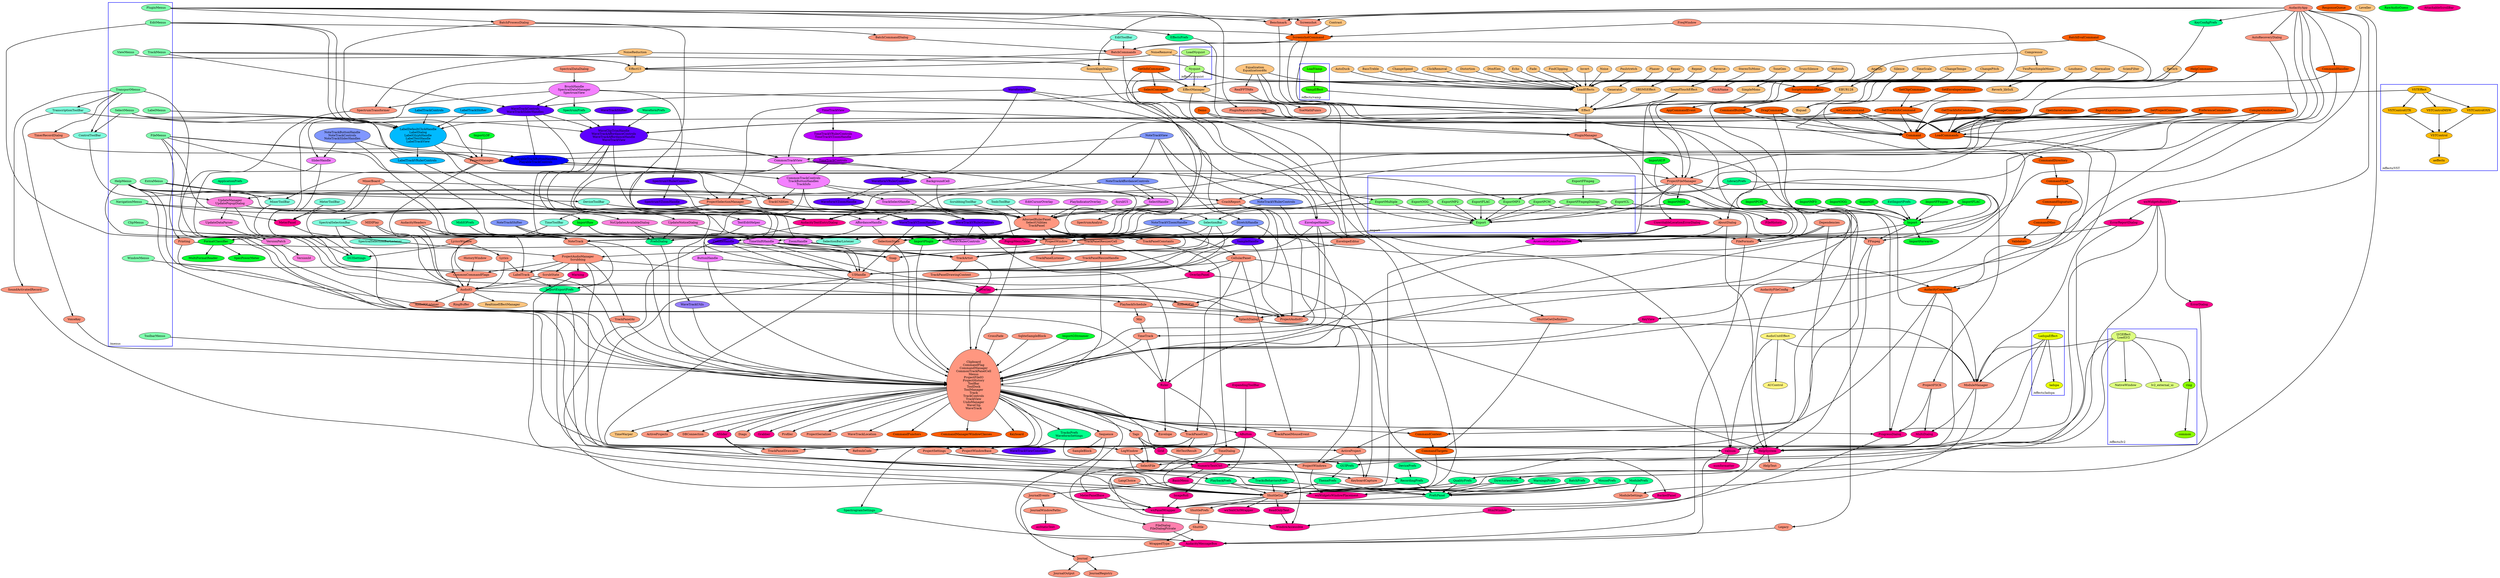 strict digraph{ graph [labeljust=l labelloc=b newrank=true]
node [style=filled]
// Nodes

subgraph "" { label="" node [fillcolor="0,1,1.0"]

subgraph "/UNCLASSIFIED" { label="/UNCLASSIFIED" node [fillcolor="0.0303030303030303,0.5,1.0"]
   "AboutDialog" [label="AboutDialog" URL="file:///Users/paullicameli/Github/audacity/scripts/../src/UNCLASSIFIED/AboutDialog.cpp"]
   "ActiveProject" [label="ActiveProject" URL="file:///Users/paullicameli/Github/audacity/scripts/../src/UNCLASSIFIED/ActiveProject.cpp"]
   "ActiveProjects" [label="ActiveProjects" URL="file:///Users/paullicameli/Github/audacity/scripts/../src/UNCLASSIFIED/ActiveProjects.cpp"]
   "AdornedRulerPanel" [label="AdornedRulerPanel
SelectUtilities
TrackPanel" URL="file:///Users/paullicameli/Github/audacity/scripts/../src/UNCLASSIFIED/AdornedRulerPanel.cpp"]
   "AudacityApp" [label="AudacityApp" URL="file:///Users/paullicameli/Github/audacity/scripts/../src/UNCLASSIFIED/AudacityApp.cpp"]
   "AudacityFileConfig" [label="AudacityFileConfig" URL="file:///Users/paullicameli/Github/audacity/scripts/../src/UNCLASSIFIED/AudacityFileConfig.cpp"]
   "AudacityHeaders" [label="AudacityHeaders" URL="file:///Users/paullicameli/Github/audacity/scripts/../src/UNCLASSIFIED/AudacityHeaders.cpp"]
   "AudioIO" [label="AudioIO" URL="file:///Users/paullicameli/Github/audacity/scripts/../src/UNCLASSIFIED/AudioIO.cpp"]
   "AudioIOExt" [label="AudioIOExt" URL="file:///Users/paullicameli/Github/audacity/scripts/../src/UNCLASSIFIED/AudioIOExt.cpp"]
   "AudioIOListener" [label="AudioIOListener" URL="file:///Users/paullicameli/Github/audacity/scripts/../src/UNCLASSIFIED/AudioIOListener.cpp"]
   "AutoRecoveryDialog" [label="AutoRecoveryDialog" URL="file:///Users/paullicameli/Github/audacity/scripts/../src/UNCLASSIFIED/AutoRecoveryDialog.cpp"]
   "BatchCommandDialog" [label="BatchCommandDialog" URL="file:///Users/paullicameli/Github/audacity/scripts/../src/UNCLASSIFIED/BatchCommandDialog.cpp"]
   "BatchCommands" [label="BatchCommands" URL="file:///Users/paullicameli/Github/audacity/scripts/../src/UNCLASSIFIED/BatchCommands.cpp"]
   "BatchProcessDialog" [label="BatchProcessDialog" URL="file:///Users/paullicameli/Github/audacity/scripts/../src/UNCLASSIFIED/BatchProcessDialog.cpp"]
   "Benchmark" [label="Benchmark" URL="file:///Users/paullicameli/Github/audacity/scripts/../src/UNCLASSIFIED/Benchmark.cpp"]
   "CellularPanel" [label="CellularPanel" URL="file:///Users/paullicameli/Github/audacity/scripts/../src/UNCLASSIFIED/CellularPanel.cpp"]
   "Clipboard" [label="Clipboard
CommandFlag
CommandManager
CommonTrackPanelCell
Menus
ProjectFileIO
ProjectHistory
ToolBar
ToolDock
ToolManager
Track
TrackControls
TrackView
UndoManager
WaveClip
WaveTrack" URL="file:///Users/paullicameli/Github/audacity/scripts/../src/UNCLASSIFIED/Clipboard.cpp"]
   "CommonCommandFlags" [label="CommonCommandFlags" URL="file:///Users/paullicameli/Github/audacity/scripts/../src/UNCLASSIFIED/CommonCommandFlags.cpp"]
   "CrashReport" [label="CrashReport" URL="file:///Users/paullicameli/Github/audacity/scripts/../src/UNCLASSIFIED/CrashReport.cpp"]
   "CrossFade" [label="CrossFade" URL="file:///Users/paullicameli/Github/audacity/scripts/../src/UNCLASSIFIED/CrossFade.cpp"]
   "DBConnection" [label="DBConnection" URL="file:///Users/paullicameli/Github/audacity/scripts/../src/UNCLASSIFIED/DBConnection.cpp"]
   "Dependencies" [label="Dependencies" URL="file:///Users/paullicameli/Github/audacity/scripts/../src/UNCLASSIFIED/Dependencies.cpp"]
   "Diags" [label="Diags" URL="file:///Users/paullicameli/Github/audacity/scripts/../src/UNCLASSIFIED/Diags.cpp"]
   "Envelope" [label="Envelope" URL="file:///Users/paullicameli/Github/audacity/scripts/../src/UNCLASSIFIED/Envelope.cpp"]
   "EnvelopeEditor" [label="EnvelopeEditor" URL="file:///Users/paullicameli/Github/audacity/scripts/../src/UNCLASSIFIED/EnvelopeEditor.cpp"]
   "FFmpeg" [label="FFmpeg" URL="file:///Users/paullicameli/Github/audacity/scripts/../src/UNCLASSIFIED/FFmpeg.cpp"]
   "FileFormats" [label="FileFormats" URL="file:///Users/paullicameli/Github/audacity/scripts/../src/UNCLASSIFIED/FileFormats.cpp"]
   "FreqWindow" [label="FreqWindow" URL="file:///Users/paullicameli/Github/audacity/scripts/../src/UNCLASSIFIED/FreqWindow.cpp"]
   "HelpText" [label="HelpText" URL="file:///Users/paullicameli/Github/audacity/scripts/../src/UNCLASSIFIED/HelpText.cpp"]
   "HistoryWindow" [label="HistoryWindow" URL="file:///Users/paullicameli/Github/audacity/scripts/../src/UNCLASSIFIED/HistoryWindow.cpp"]
   "HitTestResult" [label="HitTestResult" URL="file:///Users/paullicameli/Github/audacity/scripts/../src/UNCLASSIFIED/HitTestResult.cpp"]
   "Journal" [label="Journal" URL="file:///Users/paullicameli/Github/audacity/scripts/../src/UNCLASSIFIED/Journal.cpp"]
   "JournalEvents" [label="JournalEvents" URL="file:///Users/paullicameli/Github/audacity/scripts/../src/UNCLASSIFIED/JournalEvents.cpp"]
   "JournalOutput" [label="JournalOutput" URL="file:///Users/paullicameli/Github/audacity/scripts/../src/UNCLASSIFIED/JournalOutput.cpp"]
   "JournalRegistry" [label="JournalRegistry" URL="file:///Users/paullicameli/Github/audacity/scripts/../src/UNCLASSIFIED/JournalRegistry.cpp"]
   "JournalWindowPaths" [label="JournalWindowPaths" URL="file:///Users/paullicameli/Github/audacity/scripts/../src/UNCLASSIFIED/JournalWindowPaths.cpp"]
   "KeyboardCapture" [label="KeyboardCapture" URL="file:///Users/paullicameli/Github/audacity/scripts/../src/UNCLASSIFIED/KeyboardCapture.cpp"]
   "LabelTrack" [label="LabelTrack" URL="file:///Users/paullicameli/Github/audacity/scripts/../src/UNCLASSIFIED/LabelTrack.cpp"]
   "LangChoice" [label="LangChoice" URL="file:///Users/paullicameli/Github/audacity/scripts/../src/UNCLASSIFIED/LangChoice.cpp"]
   "Legacy" [label="Legacy" URL="file:///Users/paullicameli/Github/audacity/scripts/../src/UNCLASSIFIED/Legacy.cpp"]
   "LogWindow" [label="LogWindow" URL="file:///Users/paullicameli/Github/audacity/scripts/../src/UNCLASSIFIED/LogWindow.cpp"]
   "Lyrics" [label="Lyrics" URL="file:///Users/paullicameli/Github/audacity/scripts/../src/UNCLASSIFIED/Lyrics.cpp"]
   "LyricsWindow" [label="LyricsWindow" URL="file:///Users/paullicameli/Github/audacity/scripts/../src/UNCLASSIFIED/LyricsWindow.cpp"]
   "MIDIPlay" [label="MIDIPlay" URL="file:///Users/paullicameli/Github/audacity/scripts/../src/UNCLASSIFIED/MIDIPlay.cpp"]
   "Mix" [label="Mix" URL="file:///Users/paullicameli/Github/audacity/scripts/../src/UNCLASSIFIED/Mix.cpp"]
   "MixerBoard" [label="MixerBoard" URL="file:///Users/paullicameli/Github/audacity/scripts/../src/UNCLASSIFIED/MixerBoard.cpp"]
   "ModuleManager" [label="ModuleManager" URL="file:///Users/paullicameli/Github/audacity/scripts/../src/UNCLASSIFIED/ModuleManager.cpp"]
   "ModuleSettings" [label="ModuleSettings" URL="file:///Users/paullicameli/Github/audacity/scripts/../src/UNCLASSIFIED/ModuleSettings.cpp"]
   "NoteTrack" [label="NoteTrack" URL="file:///Users/paullicameli/Github/audacity/scripts/../src/UNCLASSIFIED/NoteTrack.cpp"]
   "PitchName" [label="PitchName" URL="file:///Users/paullicameli/Github/audacity/scripts/../src/UNCLASSIFIED/PitchName.cpp"]
   "PlaybackSchedule" [label="PlaybackSchedule" URL="file:///Users/paullicameli/Github/audacity/scripts/../src/UNCLASSIFIED/PlaybackSchedule.cpp"]
   "PluginManager" [label="PluginManager" URL="file:///Users/paullicameli/Github/audacity/scripts/../src/UNCLASSIFIED/PluginManager.cpp"]
   "PluginRegistrationDialog" [label="PluginRegistrationDialog" URL="file:///Users/paullicameli/Github/audacity/scripts/../src/UNCLASSIFIED/PluginRegistrationDialog.cpp"]
   "Printing" [label="Printing" URL="file:///Users/paullicameli/Github/audacity/scripts/../src/UNCLASSIFIED/Printing.cpp"]
   "Profiler" [label="Profiler" URL="file:///Users/paullicameli/Github/audacity/scripts/../src/UNCLASSIFIED/Profiler.cpp"]
   "ProjectAudioIO" [label="ProjectAudioIO" URL="file:///Users/paullicameli/Github/audacity/scripts/../src/UNCLASSIFIED/ProjectAudioIO.cpp"]
   "ProjectAudioManager" [label="ProjectAudioManager
Scrubbing" URL="file:///Users/paullicameli/Github/audacity/scripts/../src/UNCLASSIFIED/ProjectAudioManager.cpp"]
   "ProjectFSCK" [label="ProjectFSCK" URL="file:///Users/paullicameli/Github/audacity/scripts/../src/UNCLASSIFIED/ProjectFSCK.cpp"]
   "ProjectFileManager" [label="ProjectFileManager" URL="file:///Users/paullicameli/Github/audacity/scripts/../src/UNCLASSIFIED/ProjectFileManager.cpp"]
   "ProjectManager" [label="ProjectManager" URL="file:///Users/paullicameli/Github/audacity/scripts/../src/UNCLASSIFIED/ProjectManager.cpp"]
   "ProjectSelectionManager" [label="ProjectSelectionManager" URL="file:///Users/paullicameli/Github/audacity/scripts/../src/UNCLASSIFIED/ProjectSelectionManager.cpp"]
   "ProjectSerializer" [label="ProjectSerializer" URL="file:///Users/paullicameli/Github/audacity/scripts/../src/UNCLASSIFIED/ProjectSerializer.cpp"]
   "ProjectSettings" [label="ProjectSettings" URL="file:///Users/paullicameli/Github/audacity/scripts/../src/UNCLASSIFIED/ProjectSettings.cpp"]
   "ProjectWindow" [label="ProjectWindow" URL="file:///Users/paullicameli/Github/audacity/scripts/../src/UNCLASSIFIED/ProjectWindow.cpp"]
   "ProjectWindowBase" [label="ProjectWindowBase" URL="file:///Users/paullicameli/Github/audacity/scripts/../src/UNCLASSIFIED/ProjectWindowBase.cpp"]
   "ProjectWindows" [label="ProjectWindows" URL="file:///Users/paullicameli/Github/audacity/scripts/../src/UNCLASSIFIED/ProjectWindows.cpp"]
   "RealFFTf48x" [label="RealFFTf48x" URL="file:///Users/paullicameli/Github/audacity/scripts/../src/UNCLASSIFIED/RealFFTf48x.cpp"]
   "RefreshCode" [label="RefreshCode" URL="file:///Users/paullicameli/Github/audacity/scripts/../src/UNCLASSIFIED/RefreshCode.cpp"]
   "RingBuffer" [label="RingBuffer" URL="file:///Users/paullicameli/Github/audacity/scripts/../src/UNCLASSIFIED/RingBuffer.cpp"]
   "SampleBlock" [label="SampleBlock" URL="file:///Users/paullicameli/Github/audacity/scripts/../src/UNCLASSIFIED/SampleBlock.cpp"]
   "Screenshot" [label="Screenshot" URL="file:///Users/paullicameli/Github/audacity/scripts/../src/UNCLASSIFIED/Screenshot.cpp"]
   "ScrubState" [label="ScrubState" URL="file:///Users/paullicameli/Github/audacity/scripts/../src/UNCLASSIFIED/ScrubState.cpp"]
   "SelectFile" [label="SelectFile" URL="file:///Users/paullicameli/Github/audacity/scripts/../src/UNCLASSIFIED/SelectFile.cpp"]
   "SelectionState" [label="SelectionState" URL="file:///Users/paullicameli/Github/audacity/scripts/../src/UNCLASSIFIED/SelectionState.cpp"]
   "Sequence" [label="Sequence" URL="file:///Users/paullicameli/Github/audacity/scripts/../src/UNCLASSIFIED/Sequence.cpp"]
   "Shuttle" [label="Shuttle" URL="file:///Users/paullicameli/Github/audacity/scripts/../src/UNCLASSIFIED/Shuttle.cpp"]
   "ShuttleGetDefinition" [label="ShuttleGetDefinition" URL="file:///Users/paullicameli/Github/audacity/scripts/../src/UNCLASSIFIED/ShuttleGetDefinition.cpp"]
   "ShuttleGui" [label="ShuttleGui" URL="file:///Users/paullicameli/Github/audacity/scripts/../src/UNCLASSIFIED/ShuttleGui.cpp"]
   "ShuttlePrefs" [label="ShuttlePrefs" URL="file:///Users/paullicameli/Github/audacity/scripts/../src/UNCLASSIFIED/ShuttlePrefs.cpp"]
   "Snap" [label="Snap" URL="file:///Users/paullicameli/Github/audacity/scripts/../src/UNCLASSIFIED/Snap.cpp"]
   "SoundActivatedRecord" [label="SoundActivatedRecord" URL="file:///Users/paullicameli/Github/audacity/scripts/../src/UNCLASSIFIED/SoundActivatedRecord.cpp"]
   "SpectralDataDialog" [label="SpectralDataDialog" URL="file:///Users/paullicameli/Github/audacity/scripts/../src/UNCLASSIFIED/SpectralDataDialog.cpp"]
   "SpectrumAnalyst" [label="SpectrumAnalyst" URL="file:///Users/paullicameli/Github/audacity/scripts/../src/UNCLASSIFIED/SpectrumAnalyst.cpp"]
   "SpectrumTransformer" [label="SpectrumTransformer" URL="file:///Users/paullicameli/Github/audacity/scripts/../src/UNCLASSIFIED/SpectrumTransformer.cpp"]
   "SplashDialog" [label="SplashDialog" URL="file:///Users/paullicameli/Github/audacity/scripts/../src/UNCLASSIFIED/SplashDialog.cpp"]
   "SqliteSampleBlock" [label="SqliteSampleBlock" URL="file:///Users/paullicameli/Github/audacity/scripts/../src/UNCLASSIFIED/SqliteSampleBlock.cpp"]
   "SseMathFuncs" [label="SseMathFuncs" URL="file:///Users/paullicameli/Github/audacity/scripts/../src/UNCLASSIFIED/SseMathFuncs.cpp"]
   "Tags" [label="Tags" URL="file:///Users/paullicameli/Github/audacity/scripts/../src/UNCLASSIFIED/Tags.cpp"]
   "TimeDialog" [label="TimeDialog" URL="file:///Users/paullicameli/Github/audacity/scripts/../src/UNCLASSIFIED/TimeDialog.cpp"]
   "TimeTrack" [label="TimeTrack" URL="file:///Users/paullicameli/Github/audacity/scripts/../src/UNCLASSIFIED/TimeTrack.cpp"]
   "TimerRecordDialog" [label="TimerRecordDialog" URL="file:///Users/paullicameli/Github/audacity/scripts/../src/UNCLASSIFIED/TimerRecordDialog.cpp"]
   "TrackArtist" [label="TrackArtist" URL="file:///Users/paullicameli/Github/audacity/scripts/../src/UNCLASSIFIED/TrackArtist.cpp"]
   "TrackPanelAx" [label="TrackPanelAx" URL="file:///Users/paullicameli/Github/audacity/scripts/../src/UNCLASSIFIED/TrackPanelAx.cpp"]
   "TrackPanelCell" [label="TrackPanelCell" URL="file:///Users/paullicameli/Github/audacity/scripts/../src/UNCLASSIFIED/TrackPanelCell.cpp"]
   "TrackPanelConstants" [label="TrackPanelConstants" URL="file:///Users/paullicameli/Github/audacity/scripts/../src/UNCLASSIFIED/TrackPanelConstants.cpp"]
   "TrackPanelDrawable" [label="TrackPanelDrawable" URL="file:///Users/paullicameli/Github/audacity/scripts/../src/UNCLASSIFIED/TrackPanelDrawable.cpp"]
   "TrackPanelDrawingContext" [label="TrackPanelDrawingContext" URL="file:///Users/paullicameli/Github/audacity/scripts/../src/UNCLASSIFIED/TrackPanelDrawingContext.cpp"]
   "TrackPanelListener" [label="TrackPanelListener" URL="file:///Users/paullicameli/Github/audacity/scripts/../src/UNCLASSIFIED/TrackPanelListener.cpp"]
   "TrackPanelMouseEvent" [label="TrackPanelMouseEvent" URL="file:///Users/paullicameli/Github/audacity/scripts/../src/UNCLASSIFIED/TrackPanelMouseEvent.cpp"]
   "TrackPanelResizeHandle" [label="TrackPanelResizeHandle" URL="file:///Users/paullicameli/Github/audacity/scripts/../src/UNCLASSIFIED/TrackPanelResizeHandle.cpp"]
   "TrackPanelResizerCell" [label="TrackPanelResizerCell" URL="file:///Users/paullicameli/Github/audacity/scripts/../src/UNCLASSIFIED/TrackPanelResizerCell.cpp"]
   "TrackUtilities" [label="TrackUtilities" URL="file:///Users/paullicameli/Github/audacity/scripts/../src/UNCLASSIFIED/TrackUtilities.cpp"]
   "UIHandle" [label="UIHandle" URL="file:///Users/paullicameli/Github/audacity/scripts/../src/UNCLASSIFIED/UIHandle.cpp"]
   "VoiceKey" [label="VoiceKey" URL="file:///Users/paullicameli/Github/audacity/scripts/../src/UNCLASSIFIED/VoiceKey.cpp"]
   "WaveTrackLocation" [label="WaveTrackLocation" URL="file:///Users/paullicameli/Github/audacity/scripts/../src/UNCLASSIFIED/WaveTrackLocation.cpp"]
   "WrappedType" [label="WrappedType" URL="file:///Users/paullicameli/Github/audacity/scripts/../src/UNCLASSIFIED/WrappedType.cpp"]
}

subgraph "/commands" { label="/commands" node [fillcolor="0.0606060606060606,1,1.0"]
   "AppCommandEvent" [label="AppCommandEvent" URL="file:///Users/paullicameli/Github/audacity/scripts/../src/commands/AppCommandEvent.cpp"]
   "AudacityCommand" [label="AudacityCommand" URL="file:///Users/paullicameli/Github/audacity/scripts/../src/commands/AudacityCommand.cpp"]
   "BatchEvalCommand" [label="BatchEvalCommand" URL="file:///Users/paullicameli/Github/audacity/scripts/../src/commands/BatchEvalCommand.cpp"]
   "Command" [label="Command" URL="file:///Users/paullicameli/Github/audacity/scripts/../src/commands/Command.cpp"]
   "CommandBuilder" [label="CommandBuilder" URL="file:///Users/paullicameli/Github/audacity/scripts/../src/commands/CommandBuilder.cpp"]
   "CommandContext" [label="CommandContext" URL="file:///Users/paullicameli/Github/audacity/scripts/../src/commands/CommandContext.cpp"]
   "CommandDirectory" [label="CommandDirectory" URL="file:///Users/paullicameli/Github/audacity/scripts/../src/commands/CommandDirectory.cpp"]
   "CommandFunctors" [label="CommandFunctors" URL="file:///Users/paullicameli/Github/audacity/scripts/../src/commands/CommandFunctors.cpp"]
   "CommandHandler" [label="CommandHandler" URL="file:///Users/paullicameli/Github/audacity/scripts/../src/commands/CommandHandler.cpp"]
   "CommandManagerWindowClasses" [label="CommandManagerWindowClasses" URL="file:///Users/paullicameli/Github/audacity/scripts/../src/commands/CommandManagerWindowClasses.cpp"]
   "CommandMisc" [label="CommandMisc" URL="file:///Users/paullicameli/Github/audacity/scripts/../src/commands/CommandMisc.cpp"]
   "CommandSignature" [label="CommandSignature" URL="file:///Users/paullicameli/Github/audacity/scripts/../src/commands/CommandSignature.cpp"]
   "CommandTargets" [label="CommandTargets" URL="file:///Users/paullicameli/Github/audacity/scripts/../src/commands/CommandTargets.cpp"]
   "CommandType" [label="CommandType" URL="file:///Users/paullicameli/Github/audacity/scripts/../src/commands/CommandType.cpp"]
   "CompareAudioCommand" [label="CompareAudioCommand" URL="file:///Users/paullicameli/Github/audacity/scripts/../src/commands/CompareAudioCommand.cpp"]
   "Demo" [label="Demo" URL="file:///Users/paullicameli/Github/audacity/scripts/../src/commands/Demo.cpp"]
   "DragCommand" [label="DragCommand" URL="file:///Users/paullicameli/Github/audacity/scripts/../src/commands/DragCommand.cpp"]
   "GetInfoCommand" [label="GetInfoCommand" URL="file:///Users/paullicameli/Github/audacity/scripts/../src/commands/GetInfoCommand.cpp"]
   "GetTrackInfoCommand" [label="GetTrackInfoCommand" URL="file:///Users/paullicameli/Github/audacity/scripts/../src/commands/GetTrackInfoCommand.cpp"]
   "HelpCommand" [label="HelpCommand" URL="file:///Users/paullicameli/Github/audacity/scripts/../src/commands/HelpCommand.cpp"]
   "ImportExportCommands" [label="ImportExportCommands" URL="file:///Users/paullicameli/Github/audacity/scripts/../src/commands/ImportExportCommands.cpp"]
   "Keyboard" [label="Keyboard" URL="file:///Users/paullicameli/Github/audacity/scripts/../src/commands/Keyboard.cpp"]
   "LoadCommands" [label="LoadCommands" URL="file:///Users/paullicameli/Github/audacity/scripts/../src/commands/LoadCommands.cpp"]
   "MessageCommand" [label="MessageCommand" URL="file:///Users/paullicameli/Github/audacity/scripts/../src/commands/MessageCommand.cpp"]
   "OpenSaveCommands" [label="OpenSaveCommands" URL="file:///Users/paullicameli/Github/audacity/scripts/../src/commands/OpenSaveCommands.cpp"]
   "PreferenceCommands" [label="PreferenceCommands" URL="file:///Users/paullicameli/Github/audacity/scripts/../src/commands/PreferenceCommands.cpp"]
   "ResponseQueue" [label="ResponseQueue" URL="file:///Users/paullicameli/Github/audacity/scripts/../src/commands/ResponseQueue.cpp"]
   "ScreenshotCommand" [label="ScreenshotCommand" URL="file:///Users/paullicameli/Github/audacity/scripts/../src/commands/ScreenshotCommand.cpp"]
   "ScriptCommandRelay" [label="ScriptCommandRelay" URL="file:///Users/paullicameli/Github/audacity/scripts/../src/commands/ScriptCommandRelay.cpp"]
   "SelectCommand" [label="SelectCommand" URL="file:///Users/paullicameli/Github/audacity/scripts/../src/commands/SelectCommand.cpp"]
   "SetClipCommand" [label="SetClipCommand" URL="file:///Users/paullicameli/Github/audacity/scripts/../src/commands/SetClipCommand.cpp"]
   "SetEnvelopeCommand" [label="SetEnvelopeCommand" URL="file:///Users/paullicameli/Github/audacity/scripts/../src/commands/SetEnvelopeCommand.cpp"]
   "SetLabelCommand" [label="SetLabelCommand" URL="file:///Users/paullicameli/Github/audacity/scripts/../src/commands/SetLabelCommand.cpp"]
   "SetProjectCommand" [label="SetProjectCommand" URL="file:///Users/paullicameli/Github/audacity/scripts/../src/commands/SetProjectCommand.cpp"]
   "SetTrackInfoCommand" [label="SetTrackInfoCommand" URL="file:///Users/paullicameli/Github/audacity/scripts/../src/commands/SetTrackInfoCommand.cpp"]
   "Validators" [label="Validators" URL="file:///Users/paullicameli/Github/audacity/scripts/../src/commands/Validators.cpp"]
}

subgraph "/effects" { label="/effects" node [fillcolor="0.0909090909090909,0.5,1.0"]
   "Amplify" [label="Amplify" URL="file:///Users/paullicameli/Github/audacity/scripts/../src/effects/Amplify.cpp"]
   "AutoDuck" [label="AutoDuck" URL="file:///Users/paullicameli/Github/audacity/scripts/../src/effects/AutoDuck.cpp"]
   "BassTreble" [label="BassTreble" URL="file:///Users/paullicameli/Github/audacity/scripts/../src/effects/BassTreble.cpp"]
   "Biquad" [label="Biquad" URL="file:///Users/paullicameli/Github/audacity/scripts/../src/effects/Biquad.cpp"]
   "ChangePitch" [label="ChangePitch" URL="file:///Users/paullicameli/Github/audacity/scripts/../src/effects/ChangePitch.cpp"]
   "ChangeSpeed" [label="ChangeSpeed" URL="file:///Users/paullicameli/Github/audacity/scripts/../src/effects/ChangeSpeed.cpp"]
   "ChangeTempo" [label="ChangeTempo" URL="file:///Users/paullicameli/Github/audacity/scripts/../src/effects/ChangeTempo.cpp"]
   "ClickRemoval" [label="ClickRemoval" URL="file:///Users/paullicameli/Github/audacity/scripts/../src/effects/ClickRemoval.cpp"]
   "Compressor" [label="Compressor" URL="file:///Users/paullicameli/Github/audacity/scripts/../src/effects/Compressor.cpp"]
   "Contrast" [label="Contrast" URL="file:///Users/paullicameli/Github/audacity/scripts/../src/effects/Contrast.cpp"]
   "Distortion" [label="Distortion" URL="file:///Users/paullicameli/Github/audacity/scripts/../src/effects/Distortion.cpp"]
   "DtmfGen" [label="DtmfGen" URL="file:///Users/paullicameli/Github/audacity/scripts/../src/effects/DtmfGen.cpp"]
   "EBUR128" [label="EBUR128" URL="file:///Users/paullicameli/Github/audacity/scripts/../src/effects/EBUR128.cpp"]
   "Echo" [label="Echo" URL="file:///Users/paullicameli/Github/audacity/scripts/../src/effects/Echo.cpp"]
   "Effect" [label="Effect" URL="file:///Users/paullicameli/Github/audacity/scripts/../src/effects/Effect.cpp"]
   "EffectManager" [label="EffectManager" URL="file:///Users/paullicameli/Github/audacity/scripts/../src/effects/EffectManager.cpp"]
   "EffectUI" [label="EffectUI" URL="file:///Users/paullicameli/Github/audacity/scripts/../src/effects/EffectUI.cpp"]
   "Equalization" [label="Equalization
Equalization48x" URL="file:///Users/paullicameli/Github/audacity/scripts/../src/effects/Equalization.cpp"]
   "Fade" [label="Fade" URL="file:///Users/paullicameli/Github/audacity/scripts/../src/effects/Fade.cpp"]
   "FindClipping" [label="FindClipping" URL="file:///Users/paullicameli/Github/audacity/scripts/../src/effects/FindClipping.cpp"]
   "Generator" [label="Generator" URL="file:///Users/paullicameli/Github/audacity/scripts/../src/effects/Generator.cpp"]
   "Invert" [label="Invert" URL="file:///Users/paullicameli/Github/audacity/scripts/../src/effects/Invert.cpp"]
   "Leveller" [label="Leveller" URL="file:///Users/paullicameli/Github/audacity/scripts/../src/effects/Leveller.cpp"]
   "LoadEffects" [label="LoadEffects" URL="file:///Users/paullicameli/Github/audacity/scripts/../src/effects/LoadEffects.cpp"]
   "Loudness" [label="Loudness" URL="file:///Users/paullicameli/Github/audacity/scripts/../src/effects/Loudness.cpp"]
   "Noise" [label="Noise" URL="file:///Users/paullicameli/Github/audacity/scripts/../src/effects/Noise.cpp"]
   "NoiseReduction" [label="NoiseReduction" URL="file:///Users/paullicameli/Github/audacity/scripts/../src/effects/NoiseReduction.cpp"]
   "NoiseRemoval" [label="NoiseRemoval" URL="file:///Users/paullicameli/Github/audacity/scripts/../src/effects/NoiseRemoval.cpp"]
   "Normalize" [label="Normalize" URL="file:///Users/paullicameli/Github/audacity/scripts/../src/effects/Normalize.cpp"]
   "Paulstretch" [label="Paulstretch" URL="file:///Users/paullicameli/Github/audacity/scripts/../src/effects/Paulstretch.cpp"]
   "Phaser" [label="Phaser" URL="file:///Users/paullicameli/Github/audacity/scripts/../src/effects/Phaser.cpp"]
   "RealtimeEffectManager" [label="RealtimeEffectManager" URL="file:///Users/paullicameli/Github/audacity/scripts/../src/effects/RealtimeEffectManager.cpp"]
   "Repair" [label="Repair" URL="file:///Users/paullicameli/Github/audacity/scripts/../src/effects/Repair.cpp"]
   "Repeat" [label="Repeat" URL="file:///Users/paullicameli/Github/audacity/scripts/../src/effects/Repeat.cpp"]
   "Reverb" [label="Reverb" URL="file:///Users/paullicameli/Github/audacity/scripts/../src/effects/Reverb.cpp"]
   "Reverb_libSoX" [label="Reverb_libSoX" URL="file:///Users/paullicameli/Github/audacity/scripts/../src/effects/Reverb_libSoX.cpp"]
   "Reverse" [label="Reverse" URL="file:///Users/paullicameli/Github/audacity/scripts/../src/effects/Reverse.cpp"]
   "SBSMSEffect" [label="SBSMSEffect" URL="file:///Users/paullicameli/Github/audacity/scripts/../src/effects/SBSMSEffect.cpp"]
   "ScienFilter" [label="ScienFilter" URL="file:///Users/paullicameli/Github/audacity/scripts/../src/effects/ScienFilter.cpp"]
   "ScoreAlignDialog" [label="ScoreAlignDialog" URL="file:///Users/paullicameli/Github/audacity/scripts/../src/effects/ScoreAlignDialog.cpp"]
   "Silence" [label="Silence" URL="file:///Users/paullicameli/Github/audacity/scripts/../src/effects/Silence.cpp"]
   "SimpleMono" [label="SimpleMono" URL="file:///Users/paullicameli/Github/audacity/scripts/../src/effects/SimpleMono.cpp"]
   "SoundTouchEffect" [label="SoundTouchEffect" URL="file:///Users/paullicameli/Github/audacity/scripts/../src/effects/SoundTouchEffect.cpp"]
   "StereoToMono" [label="StereoToMono" URL="file:///Users/paullicameli/Github/audacity/scripts/../src/effects/StereoToMono.cpp"]
   "TimeScale" [label="TimeScale" URL="file:///Users/paullicameli/Github/audacity/scripts/../src/effects/TimeScale.cpp"]
   "TimeWarper" [label="TimeWarper" URL="file:///Users/paullicameli/Github/audacity/scripts/../src/effects/TimeWarper.cpp"]
   "ToneGen" [label="ToneGen" URL="file:///Users/paullicameli/Github/audacity/scripts/../src/effects/ToneGen.cpp"]
   "TruncSilence" [label="TruncSilence" URL="file:///Users/paullicameli/Github/audacity/scripts/../src/effects/TruncSilence.cpp"]
   "TwoPassSimpleMono" [label="TwoPassSimpleMono" URL="file:///Users/paullicameli/Github/audacity/scripts/../src/effects/TwoPassSimpleMono.cpp"]
   "Wahwah" [label="Wahwah" URL="file:///Users/paullicameli/Github/audacity/scripts/../src/effects/Wahwah.cpp"]

subgraph "cluster/effects/VST" { style=bold color="blue"label="/effects/VST" node [fillcolor="0.121212121212121,1,1.0"]
   "VSTControl" [label="VSTControl" URL="file:///Users/paullicameli/Github/audacity/scripts/../src/effects/VST/VSTControl.cpp"]
   "VSTControlGTK" [label="VSTControlGTK" URL="file:///Users/paullicameli/Github/audacity/scripts/../src/effects/VST/VSTControlGTK.cpp"]
   "VSTControlMSW" [label="VSTControlMSW" URL="file:///Users/paullicameli/Github/audacity/scripts/../src/effects/VST/VSTControlMSW.cpp"]
   "VSTControlOSX" [label="VSTControlOSX" URL="file:///Users/paullicameli/Github/audacity/scripts/../src/effects/VST/VSTControlOSX.cpp"]
   "VSTEffect" [label="VSTEffect" URL="file:///Users/paullicameli/Github/audacity/scripts/../src/effects/VST/VSTEffect.cpp"]
   "aeffectx" [label="aeffectx" URL="file:///Users/paullicameli/Github/audacity/scripts/../src/effects/VST/aeffectx.cpp"]
}

subgraph "/effects/audiounits" { label="/effects/audiounits" node [fillcolor="0.151515151515152,0.5,1.0"]
   "AUControl" [label="AUControl" URL="file:///Users/paullicameli/Github/audacity/scripts/../src/effects/audiounits/AUControl.cpp"]
   "AudioUnitEffect" [label="AudioUnitEffect" URL="file:///Users/paullicameli/Github/audacity/scripts/../src/effects/audiounits/AudioUnitEffect.cpp"]
}

subgraph "cluster/effects/ladspa" { style=bold color="blue"label="/effects/ladspa" node [fillcolor="0.181818181818182,1,1.0"]
   "LadspaEffect" [label="LadspaEffect" URL="file:///Users/paullicameli/Github/audacity/scripts/../src/effects/ladspa/LadspaEffect.cpp"]
   "ladspa" [label="ladspa" URL="file:///Users/paullicameli/Github/audacity/scripts/../src/effects/ladspa/ladspa.cpp"]
}

subgraph "cluster/effects/lv2" { style=bold color="blue"label="/effects/lv2" node [fillcolor="0.212121212121212,0.5,1.0"]
   "LV2Effect" [label="LV2Effect
LoadLV2" URL="file:///Users/paullicameli/Github/audacity/scripts/../src/effects/lv2/LV2Effect.cpp"]
   "NativeWindow" [label="NativeWindow" URL="file:///Users/paullicameli/Github/audacity/scripts/../src/effects/lv2/NativeWindow.cpp"]
   "lv2_external_ui" [label="lv2_external_ui" URL="file:///Users/paullicameli/Github/audacity/scripts/../src/effects/lv2/lv2_external_ui.cpp"]

subgraph "/effects/lv2/zix" { label="/effects/lv2/zix" node [fillcolor="0.242424242424242,1,1.0"]
   "common" [label="common" URL="file:///Users/paullicameli/Github/audacity/scripts/../src/effects/lv2/zix/common.cpp"]
   "ring" [label="ring" URL="file:///Users/paullicameli/Github/audacity/scripts/../src/effects/lv2/zix/ring.cpp"]
}
}

subgraph "cluster/effects/nyquist" { style=bold color="blue"label="/effects/nyquist" node [fillcolor="0.272727272727273,0.5,1.0"]
   "LoadNyquist" [label="LoadNyquist" URL="file:///Users/paullicameli/Github/audacity/scripts/../src/effects/nyquist/LoadNyquist.cpp"]
   "Nyquist" [label="Nyquist" URL="file:///Users/paullicameli/Github/audacity/scripts/../src/effects/nyquist/Nyquist.cpp"]
}

subgraph "cluster/effects/vamp" { style=bold color="blue"label="/effects/vamp" node [fillcolor="0.303030303030303,1,1.0"]
   "LoadVamp" [label="LoadVamp" URL="file:///Users/paullicameli/Github/audacity/scripts/../src/effects/vamp/LoadVamp.cpp"]
   "VampEffect" [label="VampEffect" URL="file:///Users/paullicameli/Github/audacity/scripts/../src/effects/vamp/VampEffect.cpp"]
}
}

subgraph "cluster/export" { style=bold color="blue"label="/export" node [fillcolor="0.333333333333333,0.5,1.0"]
   "Export" [label="Export" URL="file:///Users/paullicameli/Github/audacity/scripts/../src/export/Export.cpp"]
   "ExportCL" [label="ExportCL" URL="file:///Users/paullicameli/Github/audacity/scripts/../src/export/ExportCL.cpp"]
   "ExportFFmpeg" [label="ExportFFmpeg" URL="file:///Users/paullicameli/Github/audacity/scripts/../src/export/ExportFFmpeg.cpp"]
   "ExportFFmpegDialogs" [label="ExportFFmpegDialogs" URL="file:///Users/paullicameli/Github/audacity/scripts/../src/export/ExportFFmpegDialogs.cpp"]
   "ExportFLAC" [label="ExportFLAC" URL="file:///Users/paullicameli/Github/audacity/scripts/../src/export/ExportFLAC.cpp"]
   "ExportMP2" [label="ExportMP2" URL="file:///Users/paullicameli/Github/audacity/scripts/../src/export/ExportMP2.cpp"]
   "ExportMP3" [label="ExportMP3" URL="file:///Users/paullicameli/Github/audacity/scripts/../src/export/ExportMP3.cpp"]
   "ExportMultiple" [label="ExportMultiple" URL="file:///Users/paullicameli/Github/audacity/scripts/../src/export/ExportMultiple.cpp"]
   "ExportOGG" [label="ExportOGG" URL="file:///Users/paullicameli/Github/audacity/scripts/../src/export/ExportOGG.cpp"]
   "ExportPCM" [label="ExportPCM" URL="file:///Users/paullicameli/Github/audacity/scripts/../src/export/ExportPCM.cpp"]
}

subgraph "/import" { label="/import" node [fillcolor="0.363636363636364,1,1.0"]
   "FormatClassifier" [label="FormatClassifier" URL="file:///Users/paullicameli/Github/audacity/scripts/../src/import/FormatClassifier.cpp"]
   "Import" [label="Import" URL="file:///Users/paullicameli/Github/audacity/scripts/../src/import/Import.cpp"]
   "ImportAUP" [label="ImportAUP" URL="file:///Users/paullicameli/Github/audacity/scripts/../src/import/ImportAUP.cpp"]
   "ImportFFmpeg" [label="ImportFFmpeg" URL="file:///Users/paullicameli/Github/audacity/scripts/../src/import/ImportFFmpeg.cpp"]
   "ImportFLAC" [label="ImportFLAC" URL="file:///Users/paullicameli/Github/audacity/scripts/../src/import/ImportFLAC.cpp"]
   "ImportForwards" [label="ImportForwards" URL="file:///Users/paullicameli/Github/audacity/scripts/../src/import/ImportForwards.cpp"]
   "ImportGStreamer" [label="ImportGStreamer" URL="file:///Users/paullicameli/Github/audacity/scripts/../src/import/ImportGStreamer.cpp"]
   "ImportLOF" [label="ImportLOF" URL="file:///Users/paullicameli/Github/audacity/scripts/../src/import/ImportLOF.cpp"]
   "ImportMIDI" [label="ImportMIDI" URL="file:///Users/paullicameli/Github/audacity/scripts/../src/import/ImportMIDI.cpp"]
   "ImportMP3" [label="ImportMP3" URL="file:///Users/paullicameli/Github/audacity/scripts/../src/import/ImportMP3.cpp"]
   "ImportOGG" [label="ImportOGG" URL="file:///Users/paullicameli/Github/audacity/scripts/../src/import/ImportOGG.cpp"]
   "ImportPCM" [label="ImportPCM" URL="file:///Users/paullicameli/Github/audacity/scripts/../src/import/ImportPCM.cpp"]
   "ImportPlugin" [label="ImportPlugin" URL="file:///Users/paullicameli/Github/audacity/scripts/../src/import/ImportPlugin.cpp"]
   "ImportQT" [label="ImportQT" URL="file:///Users/paullicameli/Github/audacity/scripts/../src/import/ImportQT.cpp"]
   "ImportRaw" [label="ImportRaw" URL="file:///Users/paullicameli/Github/audacity/scripts/../src/import/ImportRaw.cpp"]
   "MultiFormatReader" [label="MultiFormatReader" URL="file:///Users/paullicameli/Github/audacity/scripts/../src/import/MultiFormatReader.cpp"]
   "RawAudioGuess" [label="RawAudioGuess" URL="file:///Users/paullicameli/Github/audacity/scripts/../src/import/RawAudioGuess.cpp"]
   "SpecPowerMeter" [label="SpecPowerMeter" URL="file:///Users/paullicameli/Github/audacity/scripts/../src/import/SpecPowerMeter.cpp"]
}

subgraph "cluster/menus" { style=bold color="blue"label="/menus" node [fillcolor="0.393939393939394,0.5,1.0"]
   "ClipMenus" [label="ClipMenus" URL="file:///Users/paullicameli/Github/audacity/scripts/../src/menus/ClipMenus.cpp"]
   "EditMenus" [label="EditMenus" URL="file:///Users/paullicameli/Github/audacity/scripts/../src/menus/EditMenus.cpp"]
   "ExtraMenus" [label="ExtraMenus" URL="file:///Users/paullicameli/Github/audacity/scripts/../src/menus/ExtraMenus.cpp"]
   "FileMenus" [label="FileMenus" URL="file:///Users/paullicameli/Github/audacity/scripts/../src/menus/FileMenus.cpp"]
   "HelpMenus" [label="HelpMenus" URL="file:///Users/paullicameli/Github/audacity/scripts/../src/menus/HelpMenus.cpp"]
   "LabelMenus" [label="LabelMenus" URL="file:///Users/paullicameli/Github/audacity/scripts/../src/menus/LabelMenus.cpp"]
   "NavigationMenus" [label="NavigationMenus" URL="file:///Users/paullicameli/Github/audacity/scripts/../src/menus/NavigationMenus.cpp"]
   "PluginMenus" [label="PluginMenus" URL="file:///Users/paullicameli/Github/audacity/scripts/../src/menus/PluginMenus.cpp"]
   "SelectMenus" [label="SelectMenus" URL="file:///Users/paullicameli/Github/audacity/scripts/../src/menus/SelectMenus.cpp"]
   "ToolbarMenus" [label="ToolbarMenus" URL="file:///Users/paullicameli/Github/audacity/scripts/../src/menus/ToolbarMenus.cpp"]
   "TrackMenus" [label="TrackMenus" URL="file:///Users/paullicameli/Github/audacity/scripts/../src/menus/TrackMenus.cpp"]
   "TransportMenus" [label="TransportMenus" URL="file:///Users/paullicameli/Github/audacity/scripts/../src/menus/TransportMenus.cpp"]
   "ViewMenus" [label="ViewMenus" URL="file:///Users/paullicameli/Github/audacity/scripts/../src/menus/ViewMenus.cpp"]
   "WindowMenus" [label="WindowMenus" URL="file:///Users/paullicameli/Github/audacity/scripts/../src/menus/WindowMenus.cpp"]
}

subgraph "/prefs" { label="/prefs" node [fillcolor="0.424242424242424,1,1.0"]
   "ApplicationPrefs" [label="ApplicationPrefs" URL="file:///Users/paullicameli/Github/audacity/scripts/../src/prefs/ApplicationPrefs.cpp"]
   "BatchPrefs" [label="BatchPrefs" URL="file:///Users/paullicameli/Github/audacity/scripts/../src/prefs/BatchPrefs.cpp"]
   "DevicePrefs" [label="DevicePrefs" URL="file:///Users/paullicameli/Github/audacity/scripts/../src/prefs/DevicePrefs.cpp"]
   "DirectoriesPrefs" [label="DirectoriesPrefs" URL="file:///Users/paullicameli/Github/audacity/scripts/../src/prefs/DirectoriesPrefs.cpp"]
   "EffectsPrefs" [label="EffectsPrefs" URL="file:///Users/paullicameli/Github/audacity/scripts/../src/prefs/EffectsPrefs.cpp"]
   "ExtImportPrefs" [label="ExtImportPrefs" URL="file:///Users/paullicameli/Github/audacity/scripts/../src/prefs/ExtImportPrefs.cpp"]
   "GUIPrefs" [label="GUIPrefs" URL="file:///Users/paullicameli/Github/audacity/scripts/../src/prefs/GUIPrefs.cpp"]
   "GUISettings" [label="GUISettings" URL="file:///Users/paullicameli/Github/audacity/scripts/../src/prefs/GUISettings.cpp"]
   "ImportExportPrefs" [label="ImportExportPrefs" URL="file:///Users/paullicameli/Github/audacity/scripts/../src/prefs/ImportExportPrefs.cpp"]
   "KeyConfigPrefs" [label="KeyConfigPrefs" URL="file:///Users/paullicameli/Github/audacity/scripts/../src/prefs/KeyConfigPrefs.cpp"]
   "LibraryPrefs" [label="LibraryPrefs" URL="file:///Users/paullicameli/Github/audacity/scripts/../src/prefs/LibraryPrefs.cpp"]
   "MidiIOPrefs" [label="MidiIOPrefs" URL="file:///Users/paullicameli/Github/audacity/scripts/../src/prefs/MidiIOPrefs.cpp"]
   "ModulePrefs" [label="ModulePrefs" URL="file:///Users/paullicameli/Github/audacity/scripts/../src/prefs/ModulePrefs.cpp"]
   "MousePrefs" [label="MousePrefs" URL="file:///Users/paullicameli/Github/audacity/scripts/../src/prefs/MousePrefs.cpp"]
   "PlaybackPrefs" [label="PlaybackPrefs" URL="file:///Users/paullicameli/Github/audacity/scripts/../src/prefs/PlaybackPrefs.cpp"]
   "PrefsDialog" [label="PrefsDialog" URL="file:///Users/paullicameli/Github/audacity/scripts/../src/prefs/PrefsDialog.cpp"]
   "PrefsPanel" [label="PrefsPanel" URL="file:///Users/paullicameli/Github/audacity/scripts/../src/prefs/PrefsPanel.cpp"]
   "QualityPrefs" [label="QualityPrefs" URL="file:///Users/paullicameli/Github/audacity/scripts/../src/prefs/QualityPrefs.cpp"]
   "RecordingPrefs" [label="RecordingPrefs" URL="file:///Users/paullicameli/Github/audacity/scripts/../src/prefs/RecordingPrefs.cpp"]
   "SpectrogramSettings" [label="SpectrogramSettings" URL="file:///Users/paullicameli/Github/audacity/scripts/../src/prefs/SpectrogramSettings.cpp"]
   "SpectrumPrefs" [label="SpectrumPrefs" URL="file:///Users/paullicameli/Github/audacity/scripts/../src/prefs/SpectrumPrefs.cpp"]
   "ThemePrefs" [label="ThemePrefs" URL="file:///Users/paullicameli/Github/audacity/scripts/../src/prefs/ThemePrefs.cpp"]
   "TracksBehaviorsPrefs" [label="TracksBehaviorsPrefs" URL="file:///Users/paullicameli/Github/audacity/scripts/../src/prefs/TracksBehaviorsPrefs.cpp"]
   "TracksPrefs" [label="TracksPrefs
WaveformSettings" URL="file:///Users/paullicameli/Github/audacity/scripts/../src/prefs/TracksPrefs.cpp"]
   "WarningsPrefs" [label="WarningsPrefs" URL="file:///Users/paullicameli/Github/audacity/scripts/../src/prefs/WarningsPrefs.cpp"]
   "WaveformPrefs" [label="WaveformPrefs" URL="file:///Users/paullicameli/Github/audacity/scripts/../src/prefs/WaveformPrefs.cpp"]
}

subgraph "/toolbars" { label="/toolbars" node [fillcolor="0.454545454545454,0.5,1.0"]
   "ControlToolBar" [label="ControlToolBar" URL="file:///Users/paullicameli/Github/audacity/scripts/../src/toolbars/ControlToolBar.cpp"]
   "DeviceToolBar" [label="DeviceToolBar" URL="file:///Users/paullicameli/Github/audacity/scripts/../src/toolbars/DeviceToolBar.cpp"]
   "EditToolBar" [label="EditToolBar" URL="file:///Users/paullicameli/Github/audacity/scripts/../src/toolbars/EditToolBar.cpp"]
   "MeterToolBar" [label="MeterToolBar" URL="file:///Users/paullicameli/Github/audacity/scripts/../src/toolbars/MeterToolBar.cpp"]
   "MixerToolBar" [label="MixerToolBar" URL="file:///Users/paullicameli/Github/audacity/scripts/../src/toolbars/MixerToolBar.cpp"]
   "ScrubbingToolBar" [label="ScrubbingToolBar" URL="file:///Users/paullicameli/Github/audacity/scripts/../src/toolbars/ScrubbingToolBar.cpp"]
   "SelectionBar" [label="SelectionBar" URL="file:///Users/paullicameli/Github/audacity/scripts/../src/toolbars/SelectionBar.cpp"]
   "SelectionBarListener" [label="SelectionBarListener" URL="file:///Users/paullicameli/Github/audacity/scripts/../src/toolbars/SelectionBarListener.cpp"]
   "SpectralSelectionBar" [label="SpectralSelectionBar" URL="file:///Users/paullicameli/Github/audacity/scripts/../src/toolbars/SpectralSelectionBar.cpp"]
   "SpectralSelectionBarListener" [label="SpectralSelectionBarListener" URL="file:///Users/paullicameli/Github/audacity/scripts/../src/toolbars/SpectralSelectionBarListener.cpp"]
   "TimeToolBar" [label="TimeToolBar" URL="file:///Users/paullicameli/Github/audacity/scripts/../src/toolbars/TimeToolBar.cpp"]
   "ToolsToolBar" [label="ToolsToolBar" URL="file:///Users/paullicameli/Github/audacity/scripts/../src/toolbars/ToolsToolBar.cpp"]
   "TranscriptionToolBar" [label="TranscriptionToolBar" URL="file:///Users/paullicameli/Github/audacity/scripts/../src/toolbars/TranscriptionToolBar.cpp"]
}

subgraph "/tracks" { label="/tracks" node [fillcolor="0.484848484848485,1,1.0"]

subgraph "/tracks/labeltrack" { label="/tracks/labeltrack" node [fillcolor="0.515151515151515,0.5,1.0"]

subgraph "/tracks/labeltrack/ui" { label="/tracks/labeltrack/ui" node [fillcolor="0.545454545454545,1,1.0"]
   "LabelDefaultClickHandle" [label="LabelDefaultClickHandle
LabelDialog
LabelGlyphHandle
LabelTextHandle
LabelTrackView" URL="file:///Users/paullicameli/Github/audacity/scripts/../src/tracks/labeltrack/ui/LabelDefaultClickHandle.cpp"]
   "LabelTrackControls" [label="LabelTrackControls" URL="file:///Users/paullicameli/Github/audacity/scripts/../src/tracks/labeltrack/ui/LabelTrackControls.cpp"]
   "LabelTrackShifter" [label="LabelTrackShifter" URL="file:///Users/paullicameli/Github/audacity/scripts/../src/tracks/labeltrack/ui/LabelTrackShifter.cpp"]
   "LabelTrackVRulerControls" [label="LabelTrackVRulerControls" URL="file:///Users/paullicameli/Github/audacity/scripts/../src/tracks/labeltrack/ui/LabelTrackVRulerControls.cpp"]
}
}

subgraph "/tracks/playabletrack" { label="/tracks/playabletrack" node [fillcolor="0.575757575757575,0.5,1.0"]

subgraph "/tracks/playabletrack/notetrack" { label="/tracks/playabletrack/notetrack" node [fillcolor="0.606060606060606,1,1.0"]

subgraph "/tracks/playabletrack/notetrack/ui" { label="/tracks/playabletrack/notetrack/ui" node [fillcolor="0.636363636363636,0.5,1.0"]
   "NoteTrackAffordanceControls" [label="NoteTrackAffordanceControls" URL="file:///Users/paullicameli/Github/audacity/scripts/../src/tracks/playabletrack/notetrack/ui/NoteTrackAffordanceControls.cpp"]
   "NoteTrackButtonHandle" [label="NoteTrackButtonHandle
NoteTrackControls
NoteTrackSliderHandles" URL="file:///Users/paullicameli/Github/audacity/scripts/../src/tracks/playabletrack/notetrack/ui/NoteTrackButtonHandle.cpp"]
   "NoteTrackShifter" [label="NoteTrackShifter" URL="file:///Users/paullicameli/Github/audacity/scripts/../src/tracks/playabletrack/notetrack/ui/NoteTrackShifter.cpp"]
   "NoteTrackVRulerControls" [label="NoteTrackVRulerControls" URL="file:///Users/paullicameli/Github/audacity/scripts/../src/tracks/playabletrack/notetrack/ui/NoteTrackVRulerControls.cpp"]
   "NoteTrackVZoomHandle" [label="NoteTrackVZoomHandle" URL="file:///Users/paullicameli/Github/audacity/scripts/../src/tracks/playabletrack/notetrack/ui/NoteTrackVZoomHandle.cpp"]
   "NoteTrackView" [label="NoteTrackView" URL="file:///Users/paullicameli/Github/audacity/scripts/../src/tracks/playabletrack/notetrack/ui/NoteTrackView.cpp"]
   "StretchHandle" [label="StretchHandle" URL="file:///Users/paullicameli/Github/audacity/scripts/../src/tracks/playabletrack/notetrack/ui/StretchHandle.cpp"]
}
}

subgraph "/tracks/playabletrack/ui" { label="/tracks/playabletrack/ui" node [fillcolor="0.666666666666666,1,1.0"]
   "PlayableTrackButtonHandles" [label="PlayableTrackButtonHandles
PlayableTrackControls" URL="file:///Users/paullicameli/Github/audacity/scripts/../src/tracks/playabletrack/ui/PlayableTrackButtonHandles.cpp"]
}

subgraph "/tracks/playabletrack/wavetrack" { label="/tracks/playabletrack/wavetrack" node [fillcolor="0.696969696969697,0.5,1.0"]
   "WaveTrackUtils" [label="WaveTrackUtils" URL="file:///Users/paullicameli/Github/audacity/scripts/../src/tracks/playabletrack/wavetrack/WaveTrackUtils.cpp"]

subgraph "/tracks/playabletrack/wavetrack/ui" { label="/tracks/playabletrack/wavetrack/ui" node [fillcolor="0.727272727272727,1,1.0"]
   "CutlineHandle" [label="CutlineHandle" URL="file:///Users/paullicameli/Github/audacity/scripts/../src/tracks/playabletrack/wavetrack/ui/CutlineHandle.cpp"]
   "SampleHandle" [label="SampleHandle" URL="file:///Users/paullicameli/Github/audacity/scripts/../src/tracks/playabletrack/wavetrack/ui/SampleHandle.cpp"]
   "SpectrumVRulerControls" [label="SpectrumVRulerControls" URL="file:///Users/paullicameli/Github/audacity/scripts/../src/tracks/playabletrack/wavetrack/ui/SpectrumVRulerControls.cpp"]
   "SpectrumVZoomHandle" [label="SpectrumVZoomHandle" URL="file:///Users/paullicameli/Github/audacity/scripts/../src/tracks/playabletrack/wavetrack/ui/SpectrumVZoomHandle.cpp"]
   "WaveClipTrimHandle" [label="WaveClipTrimHandle
WaveTrackAffordanceControls
WaveTrackAffordanceHandle
WaveTrackView" URL="file:///Users/paullicameli/Github/audacity/scripts/../src/tracks/playabletrack/wavetrack/ui/WaveClipTrimHandle.cpp"]
   "WaveTrackControls" [label="WaveTrackControls
WaveTrackSliderHandles" URL="file:///Users/paullicameli/Github/audacity/scripts/../src/tracks/playabletrack/wavetrack/ui/WaveTrackControls.cpp"]
   "WaveTrackShifter" [label="WaveTrackShifter" URL="file:///Users/paullicameli/Github/audacity/scripts/../src/tracks/playabletrack/wavetrack/ui/WaveTrackShifter.cpp"]
   "WaveTrackVRulerControls" [label="WaveTrackVRulerControls" URL="file:///Users/paullicameli/Github/audacity/scripts/../src/tracks/playabletrack/wavetrack/ui/WaveTrackVRulerControls.cpp"]
   "WaveTrackVZoomHandle" [label="WaveTrackVZoomHandle" URL="file:///Users/paullicameli/Github/audacity/scripts/../src/tracks/playabletrack/wavetrack/ui/WaveTrackVZoomHandle.cpp"]
   "WaveTrackViewConstants" [label="WaveTrackViewConstants" URL="file:///Users/paullicameli/Github/audacity/scripts/../src/tracks/playabletrack/wavetrack/ui/WaveTrackViewConstants.cpp"]
   "WaveformVRulerControls" [label="WaveformVRulerControls" URL="file:///Users/paullicameli/Github/audacity/scripts/../src/tracks/playabletrack/wavetrack/ui/WaveformVRulerControls.cpp"]
   "WaveformVZoomHandle" [label="WaveformVZoomHandle" URL="file:///Users/paullicameli/Github/audacity/scripts/../src/tracks/playabletrack/wavetrack/ui/WaveformVZoomHandle.cpp"]
   "WaveformView" [label="WaveformView" URL="file:///Users/paullicameli/Github/audacity/scripts/../src/tracks/playabletrack/wavetrack/ui/WaveformView.cpp"]
}
}
}

subgraph "/tracks/timetrack" { label="/tracks/timetrack" node [fillcolor="0.757575757575757,0.5,1.0"]

subgraph "/tracks/timetrack/ui" { label="/tracks/timetrack/ui" node [fillcolor="0.787878787878787,1,1.0"]
   "TimeTrackControls" [label="TimeTrackControls" URL="file:///Users/paullicameli/Github/audacity/scripts/../src/tracks/timetrack/ui/TimeTrackControls.cpp"]
   "TimeTrackVRulerControls" [label="TimeTrackVRulerControls
TimeTrackVZoomHandle" URL="file:///Users/paullicameli/Github/audacity/scripts/../src/tracks/timetrack/ui/TimeTrackVRulerControls.cpp"]
   "TimeTrackView" [label="TimeTrackView" URL="file:///Users/paullicameli/Github/audacity/scripts/../src/tracks/timetrack/ui/TimeTrackView.cpp"]
}
}

subgraph "/tracks/ui" { label="/tracks/ui" node [fillcolor="0.818181818181818,0.5,1.0"]
   "AffordanceHandle" [label="AffordanceHandle" URL="file:///Users/paullicameli/Github/audacity/scripts/../src/tracks/ui/AffordanceHandle.cpp"]
   "BackgroundCell" [label="BackgroundCell" URL="file:///Users/paullicameli/Github/audacity/scripts/../src/tracks/ui/BackgroundCell.cpp"]
   "BrushHandle" [label="BrushHandle
SpectralDataManager
SpectrumView" URL="file:///Users/paullicameli/Github/audacity/scripts/../src/tracks/ui/BrushHandle.cpp"]
   "ButtonHandle" [label="ButtonHandle" URL="file:///Users/paullicameli/Github/audacity/scripts/../src/tracks/ui/ButtonHandle.cpp"]
   "CommonTrackControls" [label="CommonTrackControls
TrackButtonHandles
TrackInfo" URL="file:///Users/paullicameli/Github/audacity/scripts/../src/tracks/ui/CommonTrackControls.cpp"]
   "CommonTrackView" [label="CommonTrackView" URL="file:///Users/paullicameli/Github/audacity/scripts/../src/tracks/ui/CommonTrackView.cpp"]
   "EditCursorOverlay" [label="EditCursorOverlay" URL="file:///Users/paullicameli/Github/audacity/scripts/../src/tracks/ui/EditCursorOverlay.cpp"]
   "EnvelopeHandle" [label="EnvelopeHandle" URL="file:///Users/paullicameli/Github/audacity/scripts/../src/tracks/ui/EnvelopeHandle.cpp"]
   "PlayIndicatorOverlay" [label="PlayIndicatorOverlay" URL="file:///Users/paullicameli/Github/audacity/scripts/../src/tracks/ui/PlayIndicatorOverlay.cpp"]
   "ScrubUI" [label="ScrubUI" URL="file:///Users/paullicameli/Github/audacity/scripts/../src/tracks/ui/ScrubUI.cpp"]
   "SelectHandle" [label="SelectHandle" URL="file:///Users/paullicameli/Github/audacity/scripts/../src/tracks/ui/SelectHandle.cpp"]
   "SliderHandle" [label="SliderHandle" URL="file:///Users/paullicameli/Github/audacity/scripts/../src/tracks/ui/SliderHandle.cpp"]
   "TextEditHelper" [label="TextEditHelper" URL="file:///Users/paullicameli/Github/audacity/scripts/../src/tracks/ui/TextEditHelper.cpp"]
   "TimeShiftHandle" [label="TimeShiftHandle" URL="file:///Users/paullicameli/Github/audacity/scripts/../src/tracks/ui/TimeShiftHandle.cpp"]
   "TrackSelectHandle" [label="TrackSelectHandle" URL="file:///Users/paullicameli/Github/audacity/scripts/../src/tracks/ui/TrackSelectHandle.cpp"]
   "TrackVRulerControls" [label="TrackVRulerControls" URL="file:///Users/paullicameli/Github/audacity/scripts/../src/tracks/ui/TrackVRulerControls.cpp"]
   "ZoomHandle" [label="ZoomHandle" URL="file:///Users/paullicameli/Github/audacity/scripts/../src/tracks/ui/ZoomHandle.cpp"]
}
}

subgraph "/ui" { label="/ui" node [fillcolor="0.848484848484848,1,1.0"]
   "AccessibleLinksFormatter" [label="AccessibleLinksFormatter" URL="file:///Users/paullicameli/Github/audacity/scripts/../src/ui/AccessibleLinksFormatter.cpp"]
}

subgraph "/update" { label="/update" node [fillcolor="0.878787878787878,0.5,1.0"]
   "NoUpdatesAvailableDialog" [label="NoUpdatesAvailableDialog" URL="file:///Users/paullicameli/Github/audacity/scripts/../src/update/NoUpdatesAvailableDialog.cpp"]
   "UpdateDataParser" [label="UpdateDataParser" URL="file:///Users/paullicameli/Github/audacity/scripts/../src/update/UpdateDataParser.cpp"]
   "UpdateManager" [label="UpdateManager
UpdatePopupDialog" URL="file:///Users/paullicameli/Github/audacity/scripts/../src/update/UpdateManager.cpp"]
   "UpdateNoticeDialog" [label="UpdateNoticeDialog" URL="file:///Users/paullicameli/Github/audacity/scripts/../src/update/UpdateNoticeDialog.cpp"]
   "VersionId" [label="VersionId" URL="file:///Users/paullicameli/Github/audacity/scripts/../src/update/VersionId.cpp"]
   "VersionPatch" [label="VersionPatch" URL="file:///Users/paullicameli/Github/audacity/scripts/../src/update/VersionPatch.cpp"]
}

subgraph "/widgets" { label="/widgets" node [fillcolor="0.909090909090909,1,1.0"]
   "AButton" [label="AButton" URL="file:///Users/paullicameli/Github/audacity/scripts/../src/widgets/AButton.cpp"]
   "ASlider" [label="ASlider" URL="file:///Users/paullicameli/Github/audacity/scripts/../src/widgets/ASlider.cpp"]
   "AttachableScrollBar" [label="AttachableScrollBar" URL="file:///Users/paullicameli/Github/audacity/scripts/../src/widgets/AttachableScrollBar.cpp"]
   "AudacityMessageBox" [label="AudacityMessageBox" URL="file:///Users/paullicameli/Github/audacity/scripts/../src/widgets/AudacityMessageBox.cpp"]
   "AudacityTextEntryDialog" [label="AudacityTextEntryDialog" URL="file:///Users/paullicameli/Github/audacity/scripts/../src/widgets/AudacityTextEntryDialog.cpp"]
   "BackedPanel" [label="BackedPanel" URL="file:///Users/paullicameli/Github/audacity/scripts/../src/widgets/BackedPanel.cpp"]
   "BasicMenu" [label="BasicMenu" URL="file:///Users/paullicameli/Github/audacity/scripts/../src/widgets/BasicMenu.cpp"]
   "ErrorDialog" [label="ErrorDialog" URL="file:///Users/paullicameli/Github/audacity/scripts/../src/widgets/ErrorDialog.cpp"]
   "ErrorReportDialog" [label="ErrorReportDialog" URL="file:///Users/paullicameli/Github/audacity/scripts/../src/widgets/ErrorReportDialog.cpp"]
   "ExpandingToolBar" [label="ExpandingToolBar" URL="file:///Users/paullicameli/Github/audacity/scripts/../src/widgets/ExpandingToolBar.cpp"]
   "FileHistory" [label="FileHistory" URL="file:///Users/paullicameli/Github/audacity/scripts/../src/widgets/FileHistory.cpp"]
   "Grabber" [label="Grabber" URL="file:///Users/paullicameli/Github/audacity/scripts/../src/widgets/Grabber.cpp"]
   "Grid" [label="Grid" URL="file:///Users/paullicameli/Github/audacity/scripts/../src/widgets/Grid.cpp"]
   "HelpSystem" [label="HelpSystem" URL="file:///Users/paullicameli/Github/audacity/scripts/../src/widgets/HelpSystem.cpp"]
   "HtmlWindow" [label="HtmlWindow" URL="file:///Users/paullicameli/Github/audacity/scripts/../src/widgets/HtmlWindow.cpp"]
   "ImageRoll" [label="ImageRoll" URL="file:///Users/paullicameli/Github/audacity/scripts/../src/widgets/ImageRoll.cpp"]
   "KeyView" [label="KeyView" URL="file:///Users/paullicameli/Github/audacity/scripts/../src/widgets/KeyView.cpp"]
   "MeterPanel" [label="MeterPanel" URL="file:///Users/paullicameli/Github/audacity/scripts/../src/widgets/MeterPanel.cpp"]
   "MeterPanelBase" [label="MeterPanelBase" URL="file:///Users/paullicameli/Github/audacity/scripts/../src/widgets/MeterPanelBase.cpp"]
   "MultiDialog" [label="MultiDialog" URL="file:///Users/paullicameli/Github/audacity/scripts/../src/widgets/MultiDialog.cpp"]
   "NumericTextCtrl" [label="NumericTextCtrl" URL="file:///Users/paullicameli/Github/audacity/scripts/../src/widgets/NumericTextCtrl.cpp"]
   "Overlay" [label="Overlay" URL="file:///Users/paullicameli/Github/audacity/scripts/../src/widgets/Overlay.cpp"]
   "OverlayPanel" [label="OverlayPanel" URL="file:///Users/paullicameli/Github/audacity/scripts/../src/widgets/OverlayPanel.cpp"]
   "PopupMenuTable" [label="PopupMenuTable" URL="file:///Users/paullicameli/Github/audacity/scripts/../src/widgets/PopupMenuTable.cpp"]
   "ProgressDialog" [label="ProgressDialog" URL="file:///Users/paullicameli/Github/audacity/scripts/../src/widgets/ProgressDialog.cpp"]
   "ReadOnlyText" [label="ReadOnlyText" URL="file:///Users/paullicameli/Github/audacity/scripts/../src/widgets/ReadOnlyText.cpp"]
   "Ruler" [label="Ruler" URL="file:///Users/paullicameli/Github/audacity/scripts/../src/widgets/Ruler.cpp"]
   "UnwritableLocationErrorDialog" [label="UnwritableLocationErrorDialog" URL="file:///Users/paullicameli/Github/audacity/scripts/../src/widgets/UnwritableLocationErrorDialog.cpp"]
   "Warning" [label="Warning" URL="file:///Users/paullicameli/Github/audacity/scripts/../src/widgets/Warning.cpp"]
   "WindowAccessible" [label="WindowAccessible" URL="file:///Users/paullicameli/Github/audacity/scripts/../src/widgets/WindowAccessible.cpp"]
   "auStaticText" [label="auStaticText" URL="file:///Users/paullicameli/Github/audacity/scripts/../src/widgets/auStaticText.cpp"]
   "numformatter" [label="numformatter" URL="file:///Users/paullicameli/Github/audacity/scripts/../src/widgets/numformatter.cpp"]
   "valnum" [label="valnum" URL="file:///Users/paullicameli/Github/audacity/scripts/../src/widgets/valnum.cpp"]
   "wxPanelWrapper" [label="wxPanelWrapper" URL="file:///Users/paullicameli/Github/audacity/scripts/../src/widgets/wxPanelWrapper.cpp"]
   "wxTextCtrlWrapper" [label="wxTextCtrlWrapper" URL="file:///Users/paullicameli/Github/audacity/scripts/../src/widgets/wxTextCtrlWrapper.cpp"]
   "wxWidgetsBasicUI" [label="wxWidgetsBasicUI" URL="file:///Users/paullicameli/Github/audacity/scripts/../src/widgets/wxWidgetsBasicUI.cpp"]
   "wxWidgetsWindowPlacement" [label="wxWidgetsWindowPlacement" URL="file:///Users/paullicameli/Github/audacity/scripts/../src/widgets/wxWidgetsWindowPlacement.cpp"]

subgraph "/widgets/FileDialog" { label="/widgets/FileDialog" node [fillcolor="0.939393939393939,0.5,1.0"]
   "FileDialog" [label="FileDialog
FileDialogPrivate" URL="file:///Users/paullicameli/Github/audacity/scripts/../src/widgets/FileDialog/FileDialog.cpp"]

subgraph "/widgets/FileDialog/gtk" { label="/widgets/FileDialog/gtk" node [fillcolor="0.969696969696969,1,1.0"]
}
}
}
}

// Arcs
   "DirectoriesPrefs" -> "PrefsPanel" [penwidth=2.0]
   "DirectoriesPrefs" -> "ShuttleGui" [penwidth=2.0]
   "Invert" -> "LoadEffects" [penwidth=2.0]
   "NumericTextCtrl" -> "BasicMenu" [penwidth=2.0]
   "NumericTextCtrl" -> "KeyboardCapture" [penwidth=2.0]
   "NumericTextCtrl" -> "WindowAccessible" [penwidth=2.0]
   "MultiDialog" -> "HelpSystem" [penwidth=2.0]
   "MultiDialog" -> "LogWindow" [penwidth=2.0]
   "ExportMP2" -> "Export" [penwidth=2.0]
   "CommandBuilder" -> "Command" [penwidth=2.0]
   "NoteTrackButtonHandle" -> "NoteTrack" [penwidth=2.0]
   "NoteTrackButtonHandle" -> "PlayableTrackButtonHandles" [penwidth=2.0]
   "NoteTrackButtonHandle" -> "SliderHandle" [penwidth=2.0]
   "Contrast" -> "ScreenshotCommand" [penwidth=2.0]
   "ExportMP3" -> "Export" [penwidth=2.0]
   "ImportPCM" -> "FileFormats" [penwidth=2.0]
   "ImportPCM" -> "Import" [penwidth=2.0]
   "BackgroundCell" -> "AdornedRulerPanel" [penwidth=2.0]
   "AutoRecoveryDialog" -> "ProjectManager" [penwidth=2.0]
   "ImportAUP" -> "FileFormats" [penwidth=2.0]
   "ImportAUP" -> "ProjectFileManager" [penwidth=2.0]
   "valnum" -> "AudacityMessageBox" [penwidth=2.0]
   "valnum" -> "numformatter" [penwidth=2.0]
   "ImportExportCommands" -> "Command" [penwidth=2.0]
   "ImportExportCommands" -> "LoadCommands" [penwidth=2.0]
   "ImportExportCommands" -> "ProjectFileManager" [penwidth=2.0]
   "LogWindow" -> "SelectFile" [penwidth=2.0]
   "LogWindow" -> "ShuttleGui" [penwidth=2.0]
   "QualityPrefs" -> "PrefsPanel" [penwidth=2.0]
   "QualityPrefs" -> "ShuttleGui" [penwidth=2.0]
   "LabelTrackVRulerControls" -> "TrackVRulerControls" [penwidth=2.0]
   "TrackMenus" -> "EffectUI" [penwidth=2.0]
   "TrackMenus" -> "ScoreAlignDialog" [penwidth=2.0]
   "TrackMenus" -> "WaveTrackControls" [penwidth=2.0]
   "FormatClassifier" -> "MultiFormatReader" [penwidth=2.0]
   "FormatClassifier" -> "SpecPowerMeter" [penwidth=2.0]
   "HelpSystem" -> "GUIPrefs" [penwidth=2.0]
   "HelpSystem" -> "HelpText" [penwidth=2.0]
   "HelpSystem" -> "HtmlWindow" [penwidth=2.0]
   "LoadCommands" -> "AudacityCommand" [penwidth=2.0]
   "LoadCommands" -> "ModuleManager" [penwidth=2.0]
   "VSTEffect" -> "Effect" [penwidth=2.0]
   "VSTEffect" -> "VSTControlGTK" [penwidth=2.0]
   "VSTEffect" -> "VSTControlMSW" [penwidth=2.0]
   "VSTEffect" -> "VSTControlOSX" [penwidth=2.0]
   "ImageRoll" -> "wxPanelWrapper" [penwidth=2.0]
   "ApplicationPrefs" -> "UpdateManager" [penwidth=2.0]
   "WindowMenus" -> "CommonCommandFlags" [penwidth=2.0]
   "SelectCommand" -> "Command" [penwidth=2.0]
   "SelectCommand" -> "Effect" [penwidth=2.0]
   "SelectCommand" -> "LoadCommands" [penwidth=2.0]
   "SelectCommand" -> "ProjectSelectionManager" [penwidth=2.0]
   "PlaybackPrefs" -> "PrefsPanel" [penwidth=2.0]
   "PlaybackPrefs" -> "ShuttleGui" [penwidth=2.0]
   "CommandTargets" -> "ShuttleGui" [penwidth=2.0]
   "MeterPanel" -> "ProjectAudioManager" [penwidth=2.0]
   "DtmfGen" -> "LoadEffects" [penwidth=2.0]
   "BatchCommandDialog" -> "BatchCommands" [penwidth=2.0]
   "LabelMenus" -> "LabelDefaultClickHandle" [penwidth=2.0]
   "ImportMP3" -> "Import" [penwidth=2.0]
   "ExportPCM" -> "Export" [penwidth=2.0]
   "ExportPCM" -> "FileFormats" [penwidth=2.0]
   "BatchProcessDialog" -> "AudacityTextEntryDialog" [penwidth=2.0]
   "BatchProcessDialog" -> "BatchCommandDialog" [penwidth=2.0]
   "BatchProcessDialog" -> "ProjectManager" [penwidth=2.0]
   "wxWidgetsBasicUI" -> "ErrorDialog" [penwidth=2.0]
   "wxWidgetsBasicUI" -> "ErrorReportDialog" [penwidth=2.0]
   "wxWidgetsBasicUI" -> "ProgressDialog" [penwidth=2.0]
   "wxWidgetsBasicUI" -> "wxWidgetsWindowPlacement" [penwidth=2.0]
   "Wahwah" -> "LoadEffects" [penwidth=2.0]
   "ImportExportPrefs" -> "PrefsPanel" [penwidth=2.0]
   "ImportExportPrefs" -> "ShuttleGui" [penwidth=2.0]
   "NoUpdatesAvailableDialog" -> "AccessibleLinksFormatter" [penwidth=2.0]
   "NoUpdatesAvailableDialog" -> "PrefsDialog" [penwidth=2.0]
   "ChangePitch" -> "LoadEffects" [penwidth=2.0]
   "ChangePitch" -> "PitchName" [penwidth=2.0]
   "ChangePitch" -> "SBSMSEffect" [penwidth=2.0]
   "ChangePitch" -> "SoundTouchEffect" [penwidth=2.0]
   "TimeShiftHandle" -> "ProjectAudioIO" [penwidth=2.0]
   "TimeShiftHandle" -> "Snap" [penwidth=2.0]
   "TimeShiftHandle" -> "TrackArtist" [penwidth=2.0]
   "TimeShiftHandle" -> "UIHandle" [penwidth=2.0]
   "Snap" -> "Clipboard" [penwidth=2.0]
   "Command" -> "CommandDirectory" [penwidth=2.0]
   "ProjectSettings" -> "NumericTextCtrl" [penwidth=2.0]
   "ProjectSettings" -> "TracksBehaviorsPrefs" [penwidth=2.0]
   "MeterPanelBase" -> "wxPanelWrapper" [penwidth=2.0]
   "UpdateDataParser" -> "VersionPatch" [penwidth=2.0]
   "KeyConfigPrefs" -> "KeyView" [penwidth=2.0]
   "ModuleManager" -> "ModuleSettings" [penwidth=2.0]
   "ModuleManager" -> "MultiDialog" [penwidth=2.0]
   "VSTControlMSW" -> "VSTControl" [penwidth=2.0]
   "FindClipping" -> "LoadEffects" [penwidth=2.0]
   "AudioIO" -> "AudioIOExt" [penwidth=2.0]
   "AudioIO" -> "AudioIOListener" [penwidth=2.0]
   "AudioIO" -> "PlaybackSchedule" [penwidth=2.0]
   "AudioIO" -> "RealtimeEffectManager" [penwidth=2.0]
   "AudioIO" -> "RingBuffer" [penwidth=2.0]
   "TimeDialog" -> "NumericTextCtrl" [penwidth=2.0]
   "TimeDialog" -> "ShuttleGui" [penwidth=2.0]
   "Import" -> "FFmpeg" [penwidth=2.0]
   "Import" -> "ImportForwards" [penwidth=2.0]
   "Import" -> "ImportPlugin" [penwidth=2.0]
   "RecordingPrefs" -> "PrefsPanel" [penwidth=2.0]
   "RecordingPrefs" -> "ShuttleGui" [penwidth=2.0]
   "NoteTrackAffordanceControls" -> "AffordanceHandle" [penwidth=2.0]
   "NoteTrackAffordanceControls" -> "NoteTrack" [penwidth=2.0]
   "NoteTrackAffordanceControls" -> "SelectHandle" [penwidth=2.0]
   "TrackVRulerControls" -> "TrackArtist" [penwidth=2.0]
   "Silence" -> "Generator" [penwidth=2.0]
   "Silence" -> "LoadEffects" [penwidth=2.0]
   "EffectUI" -> "EffectManager" [penwidth=2.0]
   "EffectUI" -> "GUISettings" [penwidth=2.0]
   "EditMenus" -> "LabelDefaultClickHandle" [penwidth=2.0]
   "EditMenus" -> "NoteTrack" [penwidth=2.0]
   "EditMenus" -> "PrefsDialog" [penwidth=2.0]
   "EditMenus" -> "ScreenshotCommand" [penwidth=2.0]
   "ZoomHandle" -> "TrackArtist" [penwidth=2.0]
   "ZoomHandle" -> "UIHandle" [penwidth=2.0]
   "SetEnvelopeCommand" -> "SetTrackInfoCommand" [penwidth=2.0]
   "CommandSignature" -> "CommandMisc" [penwidth=2.0]
   "ButtonHandle" -> "Clipboard" [penwidth=2.0]
   "ButtonHandle" -> "UIHandle" [penwidth=2.0]
   "SetClipCommand" -> "SetTrackInfoCommand" [penwidth=2.0]
   "NoiseRemoval" -> "EffectUI" [penwidth=2.0]
   "NoiseRemoval" -> "LoadEffects" [penwidth=2.0]
   "HelpCommand" -> "Command" [penwidth=2.0]
   "HelpCommand" -> "EffectManager" [penwidth=2.0]
   "HelpCommand" -> "LoadCommands" [penwidth=2.0]
   "ScrubState" -> "AudioIO" [penwidth=2.0]
   "Export" -> "ProjectWindow" [penwidth=2.0]
   "ModulePrefs" -> "ModuleSettings" [penwidth=2.0]
   "ModulePrefs" -> "PrefsPanel" [penwidth=2.0]
   "ModulePrefs" -> "ShuttleGui" [penwidth=2.0]
   "MixerToolBar" -> "AudioIO" [penwidth=2.0]
   "AffordanceHandle" -> "SelectionState" [penwidth=2.0]
   "AffordanceHandle" -> "TimeShiftHandle" [penwidth=2.0]
   "SelectionState" -> "Clipboard" [penwidth=2.0]
   "BatchCommands" -> "EffectUI" [penwidth=2.0]
   "BatchCommands" -> "Export" [penwidth=2.0]
   "Noise" -> "LoadEffects" [penwidth=2.0]
   "ProjectWindowBase" -> "ProjectWindows" [penwidth=2.0]
   "LoadEffects" -> "Effect" [penwidth=2.0]
   "Fade" -> "LoadEffects" [penwidth=2.0]
   "ShuttlePrefs" -> "Shuttle" [penwidth=2.0]
   "CommonCommandFlags" -> "AudioIO" [penwidth=2.0]
   "SampleHandle" -> "ProjectAudioIO" [penwidth=2.0]
   "SampleHandle" -> "TrackArtist" [penwidth=2.0]
   "SampleHandle" -> "UIHandle" [penwidth=2.0]
   "JournalEvents" -> "Journal" [penwidth=2.0]
   "JournalEvents" -> "JournalWindowPaths" [penwidth=2.0]
   "ProjectFileManager" -> "Export" [penwidth=2.0]
   "ProjectFileManager" -> "Import" [penwidth=2.0]
   "ProjectFileManager" -> "ImportMIDI" [penwidth=2.0]
   "ProjectFileManager" -> "Legacy" [penwidth=2.0]
   "ProjectFileManager" -> "ProjectFSCK" [penwidth=2.0]
   "ProjectFileManager" -> "ProjectSelectionManager" [penwidth=2.0]
   "ProjectFileManager" -> "UnwritableLocationErrorDialog" [penwidth=2.0]
   "ring" -> "common" [penwidth=2.0]
   "AudioUnitEffect" -> "AUControl" [penwidth=2.0]
   "AudioUnitEffect" -> "ModuleManager" [penwidth=2.0]
   "AudioUnitEffect" -> "valnum" [penwidth=2.0]
   "TracksPrefs" -> "GUIPrefs" [penwidth=2.0]
   "TracksPrefs" -> "WaveTrackViewConstants" [penwidth=2.0]
   "TranscriptionToolBar" -> "LabelDefaultClickHandle" [penwidth=2.0]
   "TranscriptionToolBar" -> "VoiceKey" [penwidth=2.0]
   "SelectMenus" -> "ControlToolBar" [penwidth=2.0]
   "SelectMenus" -> "LabelDefaultClickHandle" [penwidth=2.0]
   "SelectMenus" -> "ProjectSelectionManager" [penwidth=2.0]
   "SelectMenus" -> "WaveClipTrimHandle" [penwidth=2.0]
   "TrackPanelAx" -> "Clipboard" [penwidth=2.0]
   "Normalize" -> "Biquad" [penwidth=2.0]
   "Normalize" -> "LoadEffects" [penwidth=2.0]
   "Normalize" -> "ProjectFileManager" [penwidth=2.0]
   "ScrubbingToolBar" -> "AdornedRulerPanel" [penwidth=2.0]
   "ProjectManager" -> "MixerToolBar" [penwidth=2.0]
   "ProjectManager" -> "ModuleManager" [penwidth=2.0]
   "ProjectManager" -> "ProjectFileManager" [penwidth=2.0]
   "ProjectManager" -> "TrackUtilities" [penwidth=2.0]
   "MIDIPlay" -> "AudioIO" [penwidth=2.0]
   "MIDIPlay" -> "NoteTrack" [penwidth=2.0]
   "TimerRecordDialog" -> "ProjectManager" [penwidth=2.0]
   "SelectFile" -> "FileDialog" [penwidth=2.0]
   "SplashDialog" -> "HelpSystem" [penwidth=2.0]
   "SplashDialog" -> "ProjectWindows" [penwidth=2.0]
   "LyricsWindow" -> "CommonCommandFlags" [penwidth=2.0]
   "LyricsWindow" -> "GUISettings" [penwidth=2.0]
   "LyricsWindow" -> "Lyrics" [penwidth=2.0]
   "NoteTrackShifter" -> "NoteTrack" [penwidth=2.0]
   "NoteTrackShifter" -> "TimeShiftHandle" [penwidth=2.0]
   "Legacy" -> "AudacityMessageBox" [penwidth=2.0]
   "StretchHandle" -> "NoteTrack" [penwidth=2.0]
   "StretchHandle" -> "ProjectAudioIO" [penwidth=2.0]
   "StretchHandle" -> "UIHandle" [penwidth=2.0]
   "ExpandingToolBar" -> "AButton" [penwidth=2.0]
   "ProjectSelectionManager" -> "AdornedRulerPanel" [penwidth=2.0]
   "ProjectSelectionManager" -> "SelectionBar" [penwidth=2.0]
   "ProjectSelectionManager" -> "SpectralSelectionBar" [penwidth=2.0]
   "ProjectSelectionManager" -> "TimeToolBar" [penwidth=2.0]
   "CommandType" -> "AudacityCommand" [penwidth=2.0]
   "CommandType" -> "CommandSignature" [penwidth=2.0]
   "VSTControl" -> "aeffectx" [penwidth=2.0]
   "WaveformVRulerControls" -> "WaveTrackVRulerControls" [penwidth=2.0]
   "WaveformVRulerControls" -> "WaveformVZoomHandle" [penwidth=2.0]
   "WaveTrackControls" -> "PlayableTrackButtonHandles" [penwidth=2.0]
   "WaveTrackControls" -> "PrefsDialog" [penwidth=2.0]
   "WaveTrackControls" -> "SliderHandle" [penwidth=2.0]
   "WaveTrackControls" -> "WaveClipTrimHandle" [penwidth=2.0]
   "Shuttle" -> "WrappedType" [penwidth=2.0]
   "Tags" -> "Grid" [penwidth=2.0]
   "Tags" -> "HelpSystem" [penwidth=2.0]
   "Tags" -> "SelectFile" [penwidth=2.0]
   "RealFFTf48x" -> "SseMathFuncs" [penwidth=2.0]
   "ExportFLAC" -> "Export" [penwidth=2.0]
   "ProjectAudioManager" -> "CommonCommandFlags" [penwidth=2.0]
   "ProjectAudioManager" -> "LabelTrack" [penwidth=2.0]
   "ProjectAudioManager" -> "Overlay" [penwidth=2.0]
   "ProjectAudioManager" -> "PlaybackPrefs" [penwidth=2.0]
   "ProjectAudioManager" -> "ScrubState" [penwidth=2.0]
   "ProjectAudioManager" -> "TrackPanelAx" [penwidth=2.0]
   "ProjectAudioManager" -> "Warning" [penwidth=2.0]
   "TrackUtilities" -> "AdornedRulerPanel" [penwidth=2.0]
   "Lyrics" -> "AudioIO" [penwidth=2.0]
   "Lyrics" -> "LabelTrack" [penwidth=2.0]
   "AboutDialog" -> "AccessibleLinksFormatter" [penwidth=2.0]
   "AboutDialog" -> "HelpSystem" [penwidth=2.0]
   "Amplify" -> "LoadEffects" [penwidth=2.0]
   "SBSMSEffect" -> "Effect" [penwidth=2.0]
   "UIHandle" -> "RefreshCode" [penwidth=2.0]
   "UIHandle" -> "TrackPanelDrawable" [penwidth=2.0]
   "SpectrumVZoomHandle" -> "WaveTrackVZoomHandle" [penwidth=2.0]
   "WaveTrackVRulerControls" -> "Ruler" [penwidth=2.0]
   "WaveTrackVRulerControls" -> "TrackVRulerControls" [penwidth=2.0]
   "CellularPanel" -> "KeyboardCapture" [penwidth=2.0]
   "CellularPanel" -> "OverlayPanel" [penwidth=2.0]
   "CellularPanel" -> "TrackPanelCell" [penwidth=2.0]
   "CellularPanel" -> "TrackPanelMouseEvent" [penwidth=2.0]
   "CellularPanel" -> "UIHandle" [penwidth=2.0]
   "Paulstretch" -> "LoadEffects" [penwidth=2.0]
   "OverlayPanel" -> "BackedPanel" [penwidth=2.0]
   "OverlayPanel" -> "Overlay" [penwidth=2.0]
   "FileMenus" -> "ExportMP3" [penwidth=2.0]
   "FileMenus" -> "ExportMultiple" [penwidth=2.0]
   "FileMenus" -> "ImportRaw" [penwidth=2.0]
   "FileMenus" -> "Printing" [penwidth=2.0]
   "FileMenus" -> "ProjectManager" [penwidth=2.0]
   "EffectManager" -> "Effect" [penwidth=2.0]
   "EffectManager" -> "ShuttleGetDefinition" [penwidth=2.0]
   "ImportRaw" -> "FileFormats" [penwidth=2.0]
   "ImportRaw" -> "FormatClassifier" [penwidth=2.0]
   "ImportRaw" -> "ImportPlugin" [penwidth=2.0]
   "MessageCommand" -> "Command" [penwidth=2.0]
   "MessageCommand" -> "LoadCommands" [penwidth=2.0]
   "Sequence" -> "AudacityMessageBox" [penwidth=2.0]
   "Sequence" -> "SampleBlock" [penwidth=2.0]
   "PluginRegistrationDialog" -> "PluginManager" [penwidth=2.0]
   "PluginRegistrationDialog" -> "ProgressDialog" [penwidth=2.0]
   "SpectrumTransformer" -> "Clipboard" [penwidth=2.0]
   "ExtraMenus" -> "DeviceToolBar" [penwidth=2.0]
   "ExtraMenus" -> "MixerToolBar" [penwidth=2.0]
   "ImportFLAC" -> "Import" [penwidth=2.0]
   "AudacityCommand" -> "CommandContext" [penwidth=2.0]
   "AudacityCommand" -> "HelpSystem" [penwidth=2.0]
   "AudacityCommand" -> "ProgressDialog" [penwidth=2.0]
   "ViewMenus" -> "EffectUI" [penwidth=2.0]
   "LabelTrackShifter" -> "LabelDefaultClickHandle" [penwidth=2.0]
   "StereoToMono" -> "LoadEffects" [penwidth=2.0]
   "CommandMisc" -> "Validators" [penwidth=2.0]
   "ScreenshotCommand" -> "BatchCommands" [penwidth=2.0]
   "ScreenshotCommand" -> "Command" [penwidth=2.0]
   "ScreenshotCommand" -> "LoadCommands" [penwidth=2.0]
   "AdornedRulerPanel" -> "CellularPanel" [penwidth=2.0]
   "AdornedRulerPanel" -> "ProjectWindow" [penwidth=2.0]
   "AdornedRulerPanel" -> "SelectionState" [penwidth=2.0]
   "AdornedRulerPanel" -> "Snap" [penwidth=2.0]
   "AdornedRulerPanel" -> "TimeDialog" [penwidth=2.0]
   "AdornedRulerPanel" -> "TrackPanelConstants" [penwidth=2.0]
   "AdornedRulerPanel" -> "TrackPanelResizerCell" [penwidth=2.0]
   "AdornedRulerPanel" -> "TrackVRulerControls" [penwidth=2.0]
   "EnvelopeEditor" -> "TrackArtist" [penwidth=2.0]
   "VSTControlOSX" -> "VSTControl" [penwidth=2.0]
   "EffectsPrefs" -> "PluginManager" [penwidth=2.0]
   "SpectralDataDialog" -> "BrushHandle" [penwidth=2.0]
   "TrackPanelResizerCell" -> "OverlayPanel" [penwidth=2.0]
   "TrackPanelResizerCell" -> "TrackArtist" [penwidth=2.0]
   "TrackPanelResizerCell" -> "TrackPanelResizeHandle" [penwidth=2.0]
   "BatchEvalCommand" -> "BatchCommands" [penwidth=2.0]
   "BatchEvalCommand" -> "Command" [penwidth=2.0]
   "SqliteSampleBlock" -> "Clipboard" [penwidth=2.0]
   "PrefsPanel" -> "wxPanelWrapper" [penwidth=2.0]
   "SimpleMono" -> "Effect" [penwidth=2.0]
   "JournalWindowPaths" -> "auStaticText" [penwidth=2.0]
   "TimeToolBar" -> "AudioIO" [penwidth=2.0]
   "TimeToolBar" -> "SelectionBarListener" [penwidth=2.0]
   "CommandDirectory" -> "CommandType" [penwidth=2.0]
   "CommonTrackControls" -> "AudacityCommand" [penwidth=2.0]
   "CommonTrackControls" -> "ButtonHandle" [penwidth=2.0]
   "CommonTrackControls" -> "PopupMenuTable" [penwidth=2.0]
   "CommonTrackControls" -> "TrackSelectHandle" [penwidth=2.0]
   "CommonTrackControls" -> "TrackUtilities" [penwidth=2.0]
   "MousePrefs" -> "PrefsPanel" [penwidth=2.0]
   "MousePrefs" -> "ShuttleGui" [penwidth=2.0]
   "ScriptCommandRelay" -> "ActiveProject" [penwidth=2.0]
   "ScriptCommandRelay" -> "AppCommandEvent" [penwidth=2.0]
   "ScriptCommandRelay" -> "CommandBuilder" [penwidth=2.0]
   "GetInfoCommand" -> "EffectManager" [penwidth=2.0]
   "GetInfoCommand" -> "PrefsDialog" [penwidth=2.0]
   "GetInfoCommand" -> "SelectCommand" [penwidth=2.0]
   "WaveTrackVZoomHandle" -> "PopupMenuTable" [penwidth=2.0]
   "WaveTrackVZoomHandle" -> "TrackVRulerControls" [penwidth=2.0]
   "WaveTrackVZoomHandle" -> "UIHandle" [penwidth=2.0]
   "TwoPassSimpleMono" -> "SimpleMono" [penwidth=2.0]
   "MidiIOPrefs" -> "NoteTrack" [penwidth=2.0]
   "ScienFilter" -> "Biquad" [penwidth=2.0]
   "ScienFilter" -> "LoadEffects" [penwidth=2.0]
   "LoadVamp" -> "VampEffect" [penwidth=2.0]
   "DeviceToolBar" -> "AdornedRulerPanel" [penwidth=2.0]
   "ToneGen" -> "LoadEffects" [penwidth=2.0]
   "Benchmark" -> "Clipboard" [penwidth=2.0]
   "WaveformPrefs" -> "WaveClipTrimHandle" [penwidth=2.0]
   "Demo" -> "LoadCommands" [penwidth=2.0]
   "Demo" -> "valnum" [penwidth=2.0]
   "PluginMenus" -> "BatchProcessDialog" [penwidth=2.0]
   "PluginMenus" -> "Benchmark" [penwidth=2.0]
   "PluginMenus" -> "EffectsPrefs" [penwidth=2.0]
   "PluginMenus" -> "PluginRegistrationDialog" [penwidth=2.0]
   "PluginMenus" -> "Screenshot" [penwidth=2.0]
   "NavigationMenus" -> "AdornedRulerPanel" [penwidth=2.0]
   "NavigationMenus" -> "MeterPanel" [penwidth=2.0]
   "SliderHandle" -> "Clipboard" [penwidth=2.0]
   "SliderHandle" -> "UIHandle" [penwidth=2.0]
   "CompareAudioCommand" -> "Clipboard" [penwidth=2.0]
   "CompareAudioCommand" -> "Command" [penwidth=2.0]
   "CompareAudioCommand" -> "LoadCommands" [penwidth=2.0]
   "TimeTrackControls" -> "CommonTrackControls" [penwidth=2.0]
   "AudacityHeaders" -> "AudioIO" [penwidth=2.0]
   "AudacityHeaders" -> "FileFormats" [penwidth=2.0]
   "AudacityHeaders" -> "LabelTrack" [penwidth=2.0]
   "AudacityHeaders" -> "NoteTrack" [penwidth=2.0]
   "GetTrackInfoCommand" -> "Command" [penwidth=2.0]
   "GetTrackInfoCommand" -> "LoadCommands" [penwidth=2.0]
   "BrushHandle" -> "Effect" [penwidth=2.0]
   "BrushHandle" -> "SpectrumPrefs" [penwidth=2.0]
   "BrushHandle" -> "SpectrumTransformer" [penwidth=2.0]
   "BrushHandle" -> "SpectrumVRulerControls" [penwidth=2.0]
   "BrushHandle" -> "WaveTrackControls" [penwidth=2.0]
   "CrossFade" -> "Clipboard" [penwidth=2.0]
   "Equalization" -> "AudacityTextEntryDialog" [penwidth=2.0]
   "Equalization" -> "EnvelopeEditor" [penwidth=2.0]
   "Equalization" -> "LoadEffects" [penwidth=2.0]
   "Equalization" -> "RealFFTf48x" [penwidth=2.0]
   "CommonTrackView" -> "BackgroundCell" [penwidth=2.0]
   "CommonTrackView" -> "CommonTrackControls" [penwidth=2.0]
   "CommonTrackView" -> "SelectHandle" [penwidth=2.0]
   "CommonTrackView" -> "TimeShiftHandle" [penwidth=2.0]
   "CommonTrackView" -> "ZoomHandle" [penwidth=2.0]
   "FFmpeg" -> "HelpSystem" [penwidth=2.0]
   "FFmpeg" -> "SelectFile" [penwidth=2.0]
   "Phaser" -> "LoadEffects" [penwidth=2.0]
   "EBUR128" -> "Biquad" [penwidth=2.0]
   "TransportMenus" -> "ControlToolBar" [penwidth=2.0]
   "TransportMenus" -> "RecordingPrefs" [penwidth=2.0]
   "TransportMenus" -> "SoundActivatedRecord" [penwidth=2.0]
   "TransportMenus" -> "TimerRecordDialog" [penwidth=2.0]
   "TransportMenus" -> "TranscriptionToolBar" [penwidth=2.0]
   "ImportPlugin" -> "Clipboard" [penwidth=2.0]
   "ExportCL" -> "Export" [penwidth=2.0]
   "ExportCL" -> "FileHistory" [penwidth=2.0]
   "LabelTrackControls" -> "LabelDefaultClickHandle" [penwidth=2.0]
   "ExportOGG" -> "Export" [penwidth=2.0]
   "PluginManager" -> "AudacityFileConfig" [penwidth=2.0]
   "PluginManager" -> "ModuleManager" [penwidth=2.0]
   "SpectralSelectionBar" -> "Clipboard" [penwidth=2.0]
   "SpectralSelectionBar" -> "SpectralSelectionBarListener" [penwidth=2.0]
   "SoundActivatedRecord" -> "ShuttleGui" [penwidth=2.0]
   "ProjectWindows" -> "wxWidgetsWindowPlacement" [penwidth=2.0]
   "TextEditHelper" -> "ProjectWindow" [penwidth=2.0]
   "TextEditHelper" -> "UIHandle" [penwidth=2.0]
   "wxPanelWrapper" -> "FileDialog" [penwidth=2.0]
   "Nyquist" -> "EffectManager" [penwidth=2.0]
   "Nyquist" -> "NoteTrack" [penwidth=2.0]
   "Nyquist" -> "ScriptCommandRelay" [penwidth=2.0]
   "WaveClipTrimHandle" -> "AffordanceHandle" [penwidth=2.0]
   "WaveClipTrimHandle" -> "CommonTrackView" [penwidth=2.0]
   "WaveClipTrimHandle" -> "CutlineHandle" [penwidth=2.0]
   "WaveClipTrimHandle" -> "TextEditHelper" [penwidth=2.0]
   "WaveClipTrimHandle" -> "WaveTrackUtils" [penwidth=2.0]
   "Warning" -> "ShuttleGui" [penwidth=2.0]
   "PreferenceCommands" -> "Command" [penwidth=2.0]
   "PreferenceCommands" -> "LoadCommands" [penwidth=2.0]
   "PreferenceCommands" -> "PrefsDialog" [penwidth=2.0]
   "AudacityTextEntryDialog" -> "wxPanelWrapper" [penwidth=2.0]
   "AudacityApp" -> "AboutDialog" [penwidth=2.0]
   "AudacityApp" -> "AutoRecoveryDialog" [penwidth=2.0]
   "AudacityApp" -> "Benchmark" [penwidth=2.0]
   "AudacityApp" -> "CommandHandler" [penwidth=2.0]
   "AudacityApp" -> "CrashReport" [penwidth=2.0]
   "AudacityApp" -> "DirectoriesPrefs" [penwidth=2.0]
   "AudacityApp" -> "KeyConfigPrefs" [penwidth=2.0]
   "AudacityApp" -> "ScoreAlignDialog" [penwidth=2.0]
   "AudacityApp" -> "Screenshot" [penwidth=2.0]
   "AudacityApp" -> "SplashDialog" [penwidth=2.0]
   "AudacityApp" -> "UpdateManager" [penwidth=2.0]
   "AudacityApp" -> "wxWidgetsBasicUI" [penwidth=2.0]
   "FileDialog" -> "AudacityMessageBox" [penwidth=2.0]
   "WarningsPrefs" -> "PrefsPanel" [penwidth=2.0]
   "WarningsPrefs" -> "ShuttleGui" [penwidth=2.0]
   "ExtImportPrefs" -> "Import" [penwidth=2.0]
   "PrefsDialog" -> "Clipboard" [penwidth=2.0]
   "CrashReport" -> "AudacityTextEntryDialog" [penwidth=2.0]
   "CrashReport" -> "AudioIOExt" [penwidth=2.0]
   "CrashReport" -> "Clipboard" [penwidth=2.0]
   "ProjectWindow" -> "ProjectAudioManager" [penwidth=2.0]
   "ProjectWindow" -> "TrackPanelListener" [penwidth=2.0]
   "TimeTrackVRulerControls" -> "TimeTrackControls" [penwidth=2.0]
   "BatchPrefs" -> "PrefsPanel" [penwidth=2.0]
   "BatchPrefs" -> "ShuttleGui" [penwidth=2.0]
   "TrackArtist" -> "Clipboard" [penwidth=2.0]
   "TrackArtist" -> "TrackPanelDrawingContext" [penwidth=2.0]
   "ImportOGG" -> "Import" [penwidth=2.0]
   "LoadNyquist" -> "Nyquist" [penwidth=2.0]
   "VersionPatch" -> "VersionId" [penwidth=2.0]
   "HtmlWindow" -> "WindowAccessible" [penwidth=2.0]
   "Effect" -> "PluginManager" [penwidth=2.0]
   "Effect" -> "WaveClipTrimHandle" [penwidth=2.0]
   "GUIPrefs" -> "ThemePrefs" [penwidth=2.0]
   "ProgressDialog" -> "wxPanelWrapper" [penwidth=2.0]
   "Printing" -> "Ruler" [penwidth=2.0]
   "Printing" -> "TrackArtist" [penwidth=2.0]
   "ScrubUI" -> "AdornedRulerPanel" [penwidth=2.0]
   "UpdateNoticeDialog" -> "AccessibleLinksFormatter" [penwidth=2.0]
   "UpdateNoticeDialog" -> "PrefsDialog" [penwidth=2.0]
   "EditToolBar" -> "BatchCommands" [penwidth=2.0]
   "Distortion" -> "LoadEffects" [penwidth=2.0]
   "AutoDuck" -> "LoadEffects" [penwidth=2.0]
   "ExportFFmpeg" -> "ExportFFmpegDialogs" [penwidth=2.0]
   "Echo" -> "LoadEffects" [penwidth=2.0]
   "ControlToolBar" -> "AdornedRulerPanel" [penwidth=2.0]
   "Reverb" -> "LoadEffects" [penwidth=2.0]
   "Reverb" -> "Reverb_libSoX" [penwidth=2.0]
   "ShuttleGetDefinition" -> "CommandTargets" [penwidth=2.0]
   "MixerBoard" -> "GUISettings" [penwidth=2.0]
   "MixerBoard" -> "MeterPanel" [penwidth=2.0]
   "MixerBoard" -> "NoteTrack" [penwidth=2.0]
   "MixerBoard" -> "TrackUtilities" [penwidth=2.0]
   "TimeScale" -> "LoadEffects" [penwidth=2.0]
   "TimeScale" -> "SBSMSEffect" [penwidth=2.0]
   "ErrorReportDialog" -> "AccessibleLinksFormatter" [penwidth=2.0]
   "ErrorReportDialog" -> "HelpSystem" [penwidth=2.0]
   "KeyView" -> "Clipboard" [penwidth=2.0]
   "Mix" -> "TimeTrack" [penwidth=2.0]
   "TimeTrackView" -> "CommonTrackView" [penwidth=2.0]
   "TimeTrackView" -> "EnvelopeHandle" [penwidth=2.0]
   "TimeTrackView" -> "TimeTrackVRulerControls" [penwidth=2.0]
   "LabelTrack" -> "Clipboard" [penwidth=2.0]
   "LabelTrack" -> "ImportExportPrefs" [penwidth=2.0]
   "NoiseReduction" -> "EffectUI" [penwidth=2.0]
   "NoiseReduction" -> "LoadEffects" [penwidth=2.0]
   "NoiseReduction" -> "SpectrumTransformer" [penwidth=2.0]
   "Clipboard" -> "AButton" [penwidth=2.0]
   "Clipboard" -> "ASlider" [penwidth=2.0]
   "Clipboard" -> "ActiveProject" [penwidth=2.0]
   "Clipboard" -> "ActiveProjects" [penwidth=2.0]
   "Clipboard" -> "CommandContext" [penwidth=2.0]
   "Clipboard" -> "CommandFunctors" [penwidth=2.0]
   "Clipboard" -> "CommandManagerWindowClasses" [penwidth=2.0]
   "Clipboard" -> "DBConnection" [penwidth=2.0]
   "Clipboard" -> "Diags" [penwidth=2.0]
   "Clipboard" -> "Envelope" [penwidth=2.0]
   "Clipboard" -> "Grabber" [penwidth=2.0]
   "Clipboard" -> "Keyboard" [penwidth=2.0]
   "Clipboard" -> "MeterPanelBase" [penwidth=2.0]
   "Clipboard" -> "Profiler" [penwidth=2.0]
   "Clipboard" -> "ProgressDialog" [penwidth=2.0]
   "Clipboard" -> "ProjectSerializer" [penwidth=2.0]
   "Clipboard" -> "ProjectSettings" [penwidth=2.0]
   "Clipboard" -> "Sequence" [penwidth=2.0]
   "Clipboard" -> "SpectrogramSettings" [penwidth=2.0]
   "Clipboard" -> "Tags" [penwidth=2.0]
   "Clipboard" -> "TimeWarper" [penwidth=2.0]
   "Clipboard" -> "TrackPanelCell" [penwidth=2.0]
   "Clipboard" -> "TrackPanelMouseEvent" [penwidth=2.0]
   "Clipboard" -> "TracksPrefs" [penwidth=2.0]
   "Clipboard" -> "WaveTrackLocation" [penwidth=2.0]
   "Grid" -> "NumericTextCtrl" [penwidth=2.0]
   "CommandContext" -> "CommandTargets" [penwidth=2.0]
   "NoteTrack" -> "Clipboard" [penwidth=2.0]
   "NoteTrack" -> "ImportExportPrefs" [penwidth=2.0]
   "ExportFFmpegDialogs" -> "Export" [penwidth=2.0]
   "ExportFFmpegDialogs" -> "FFmpeg" [penwidth=2.0]
   "ImportFFmpeg" -> "Import" [penwidth=2.0]
   "ProjectFSCK" -> "MultiDialog" [penwidth=2.0]
   "ProjectFSCK" -> "ProgressDialog" [penwidth=2.0]
   "TracksBehaviorsPrefs" -> "PrefsPanel" [penwidth=2.0]
   "TracksBehaviorsPrefs" -> "ShuttleGui" [penwidth=2.0]
   "Screenshot" -> "ScreenshotCommand" [penwidth=2.0]
   "Repeat" -> "LoadEffects" [penwidth=2.0]
   "DragCommand" -> "Clipboard" [penwidth=2.0]
   "DragCommand" -> "Command" [penwidth=2.0]
   "DragCommand" -> "LoadCommands" [penwidth=2.0]
   "SpectrogramSettings" -> "AudacityMessageBox" [penwidth=2.0]
   "MeterToolBar" -> "MeterPanel" [penwidth=2.0]
   "WaveTrackUtils" -> "Clipboard" [penwidth=2.0]
   "AccessibleLinksFormatter" -> "ShuttleGui" [penwidth=2.0]
   "TrackPanelCell" -> "HitTestResult" [penwidth=2.0]
   "TrackPanelCell" -> "RefreshCode" [penwidth=2.0]
   "TrackPanelCell" -> "TrackPanelDrawable" [penwidth=2.0]
   "CommandHandler" -> "ProjectWindow" [penwidth=2.0]
   "CommandHandler" -> "ScriptCommandRelay" [penwidth=2.0]
   "NoteTrackView" -> "CommonTrackView" [penwidth=2.0]
   "NoteTrackView" -> "NoteTrackAffordanceControls" [penwidth=2.0]
   "NoteTrackView" -> "NoteTrackVRulerControls" [penwidth=2.0]
   "NoteTrackView" -> "StretchHandle" [penwidth=2.0]
   "ClickRemoval" -> "LoadEffects" [penwidth=2.0]
   "SetProjectCommand" -> "Command" [penwidth=2.0]
   "SetProjectCommand" -> "LoadCommands" [penwidth=2.0]
   "SetProjectCommand" -> "SelectionBar" [penwidth=2.0]
   "PlayableTrackButtonHandles" -> "CommonTrackControls" [penwidth=2.0]
   "ExportMultiple" -> "AudacityTextEntryDialog" [penwidth=2.0]
   "ExportMultiple" -> "Export" [penwidth=2.0]
   "ExportMultiple" -> "SelectionState" [penwidth=2.0]
   "EditCursorOverlay" -> "AdornedRulerPanel" [penwidth=2.0]
   "WaveformView" -> "EnvelopeHandle" [penwidth=2.0]
   "WaveformView" -> "SampleHandle" [penwidth=2.0]
   "WaveformView" -> "WaveTrackControls" [penwidth=2.0]
   "WaveformView" -> "WaveformVRulerControls" [penwidth=2.0]
   "VoiceKey" -> "Clipboard" [penwidth=2.0]
   "TimeTrack" -> "Clipboard" [penwidth=2.0]
   "TimeTrack" -> "Ruler" [penwidth=2.0]
   "SetLabelCommand" -> "Command" [penwidth=2.0]
   "SetLabelCommand" -> "LabelDefaultClickHandle" [penwidth=2.0]
   "SetLabelCommand" -> "LoadCommands" [penwidth=2.0]
   "SpectrumPrefs" -> "WaveClipTrimHandle" [penwidth=2.0]
   "NoteTrackVZoomHandle" -> "NoteTrack" [penwidth=2.0]
   "NoteTrackVZoomHandle" -> "PopupMenuTable" [penwidth=2.0]
   "NoteTrackVZoomHandle" -> "TrackVRulerControls" [penwidth=2.0]
   "NoteTrackVZoomHandle" -> "UIHandle" [penwidth=2.0]
   "LadspaEffect" -> "ModuleManager" [penwidth=2.0]
   "LadspaEffect" -> "NumericTextCtrl" [penwidth=2.0]
   "LadspaEffect" -> "ladspa" [penwidth=2.0]
   "LadspaEffect" -> "valnum" [penwidth=2.0]
   "ActiveProject" -> "KeyboardCapture" [penwidth=2.0]
   "ActiveProject" -> "ProjectWindows" [penwidth=2.0]
   "ASlider" -> "ProjectWindowBase" [penwidth=2.0]
   "ASlider" -> "ShuttleGui" [penwidth=2.0]
   "ASlider" -> "valnum" [penwidth=2.0]
   "HelpMenus" -> "AboutDialog" [penwidth=2.0]
   "HelpMenus" -> "CrashReport" [penwidth=2.0]
   "HelpMenus" -> "LogWindow" [penwidth=2.0]
   "HelpMenus" -> "NoteTrack" [penwidth=2.0]
   "HelpMenus" -> "ProjectSelectionManager" [penwidth=2.0]
   "HelpMenus" -> "SplashDialog" [penwidth=2.0]
   "HelpMenus" -> "UpdateManager" [penwidth=2.0]
   "Repair" -> "LoadEffects" [penwidth=2.0]
   "SelectionBar" -> "AudioIO" [penwidth=2.0]
   "SelectionBar" -> "SelectionBarListener" [penwidth=2.0]
   "SelectionBar" -> "Snap" [penwidth=2.0]
   "ShuttleGui" -> "ReadOnlyText" [penwidth=2.0]
   "ShuttleGui" -> "ShuttlePrefs" [penwidth=2.0]
   "ShuttleGui" -> "wxPanelWrapper" [penwidth=2.0]
   "ShuttleGui" -> "wxTextCtrlWrapper" [penwidth=2.0]
   "ToolsToolBar" -> "AdornedRulerPanel" [penwidth=2.0]
   "TruncSilence" -> "LoadEffects" [penwidth=2.0]
   "SelectHandle" -> "AdornedRulerPanel" [penwidth=2.0]
   "SelectHandle" -> "SpectrumAnalyst" [penwidth=2.0]
   "PopupMenuTable" -> "Clipboard" [penwidth=2.0]
   "BasicMenu" -> "JournalEvents" [penwidth=2.0]
   "BasicMenu" -> "wxWidgetsWindowPlacement" [penwidth=2.0]
   "FileFormats" -> "AudacityMessageBox" [penwidth=2.0]
   "Compressor" -> "LoadEffects" [penwidth=2.0]
   "Compressor" -> "TwoPassSimpleMono" [penwidth=2.0]
   "AudacityMessageBox" -> "Journal" [penwidth=2.0]
   "ClipMenus" -> "ProjectWindow" [penwidth=2.0]
   "ClipMenus" -> "TimeShiftHandle" [penwidth=2.0]
   "ImportLOF" -> "ProjectManager" [penwidth=2.0]
   "SoundTouchEffect" -> "Effect" [penwidth=2.0]
   "SoundTouchEffect" -> "NoteTrack" [penwidth=2.0]
   "EnvelopeHandle" -> "EnvelopeEditor" [penwidth=2.0]
   "EnvelopeHandle" -> "ProjectAudioIO" [penwidth=2.0]
   "EnvelopeHandle" -> "TimeTrack" [penwidth=2.0]
   "EnvelopeHandle" -> "UIHandle" [penwidth=2.0]
   "ErrorDialog" -> "HelpSystem" [penwidth=2.0]
   "WaveformVZoomHandle" -> "WaveTrackVZoomHandle" [penwidth=2.0]
   "FreqWindow" -> "PitchName" [penwidth=2.0]
   "FreqWindow" -> "ScreenshotCommand" [penwidth=2.0]
   "LabelDefaultClickHandle" -> "AudacityTextEntryDialog" [penwidth=2.0]
   "LabelDefaultClickHandle" -> "CommonTrackView" [penwidth=2.0]
   "LabelDefaultClickHandle" -> "LabelTrackVRulerControls" [penwidth=2.0]
   "ImportGStreamer" -> "Clipboard" [penwidth=2.0]
   "VampEffect" -> "Effect" [penwidth=2.0]
   "AButton" -> "ImageRoll" [penwidth=2.0]
   "AButton" -> "ProjectWindowBase" [penwidth=2.0]
   "AButton" -> "WindowAccessible" [penwidth=2.0]
   "UnwritableLocationErrorDialog" -> "AccessibleLinksFormatter" [penwidth=2.0]
   "UnwritableLocationErrorDialog" -> "PrefsDialog" [penwidth=2.0]
   "Journal" -> "JournalOutput" [penwidth=2.0]
   "Journal" -> "JournalRegistry" [penwidth=2.0]
   "CutlineHandle" -> "ProjectAudioIO" [penwidth=2.0]
   "CutlineHandle" -> "Snap" [penwidth=2.0]
   "CutlineHandle" -> "UIHandle" [penwidth=2.0]
   "ToolbarMenus" -> "Clipboard" [penwidth=2.0]
   "ChangeSpeed" -> "LoadEffects" [penwidth=2.0]
   "UpdateManager" -> "AudioIO" [penwidth=2.0]
   "UpdateManager" -> "NoUpdatesAvailableDialog" [penwidth=2.0]
   "UpdateManager" -> "UpdateDataParser" [penwidth=2.0]
   "UpdateManager" -> "UpdateNoticeDialog" [penwidth=2.0]
   "NoteTrackVRulerControls" -> "NoteTrackVZoomHandle" [penwidth=2.0]
   "NoteTrackVRulerControls" -> "Ruler" [penwidth=2.0]
   "PlaybackSchedule" -> "Mix" [penwidth=2.0]
   "PlaybackSchedule" -> "ProjectAudioIO" [penwidth=2.0]
   "VSTControlGTK" -> "VSTControl" [penwidth=2.0]
   "ImportMIDI" -> "AdornedRulerPanel" [penwidth=2.0]
   "ImportMIDI" -> "FileHistory" [penwidth=2.0]
   "ImportMIDI" -> "NoteTrack" [penwidth=2.0]
   "HistoryWindow" -> "CommonCommandFlags" [penwidth=2.0]
   "Reverse" -> "LoadEffects" [penwidth=2.0]
   "ThemePrefs" -> "PrefsPanel" [penwidth=2.0]
   "ThemePrefs" -> "ShuttleGui" [penwidth=2.0]
   "ImportQT" -> "Import" [penwidth=2.0]
   "LangChoice" -> "ShuttleGui" [penwidth=2.0]
   "Dependencies" -> "Clipboard" [penwidth=2.0]
   "Dependencies" -> "FileFormats" [penwidth=2.0]
   "Dependencies" -> "QualityPrefs" [penwidth=2.0]
   "DevicePrefs" -> "RecordingPrefs" [penwidth=2.0]
   "OpenSaveCommands" -> "Command" [penwidth=2.0]
   "OpenSaveCommands" -> "LoadCommands" [penwidth=2.0]
   "OpenSaveCommands" -> "ProjectManager" [penwidth=2.0]
   "BackedPanel" -> "wxPanelWrapper" [penwidth=2.0]
   "BassTreble" -> "LoadEffects" [penwidth=2.0]
   "TrackPanelResizeHandle" -> "Clipboard" [penwidth=2.0]
   "TrackPanelResizeHandle" -> "UIHandle" [penwidth=2.0]
   "SetTrackInfoCommand" -> "Command" [penwidth=2.0]
   "SetTrackInfoCommand" -> "LoadCommands" [penwidth=2.0]
   "SetTrackInfoCommand" -> "WaveClipTrimHandle" [penwidth=2.0]
   "Loudness" -> "EBUR128" [penwidth=2.0]
   "Loudness" -> "LoadEffects" [penwidth=2.0]
   "Loudness" -> "ProjectFileManager" [penwidth=2.0]
   "WaveTrackShifter" -> "WaveClipTrimHandle" [penwidth=2.0]
   "TrackSelectHandle" -> "AdornedRulerPanel" [penwidth=2.0]
   "ReadOnlyText" -> "WindowAccessible" [penwidth=2.0]
   "AudacityFileConfig" -> "HelpSystem" [penwidth=2.0]
   "Ruler" -> "Envelope" [penwidth=2.0]
   "Ruler" -> "wxPanelWrapper" [penwidth=2.0]
   "PlayIndicatorOverlay" -> "AdornedRulerPanel" [penwidth=2.0]
   "LV2Effect" -> "ModuleManager" [penwidth=2.0]
   "LV2Effect" -> "NativeWindow" [penwidth=2.0]
   "LV2Effect" -> "NumericTextCtrl" [penwidth=2.0]
   "LV2Effect" -> "lv2_external_ui" [penwidth=2.0]
   "LV2Effect" -> "ring" [penwidth=2.0]
   "LV2Effect" -> "valnum" [penwidth=2.0]
   "ScoreAlignDialog" -> "ShuttleGui" [penwidth=2.0]
   "ChangeTempo" -> "LoadEffects" [penwidth=2.0]
   "ChangeTempo" -> "SBSMSEffect" [penwidth=2.0]
   "ChangeTempo" -> "SoundTouchEffect" [penwidth=2.0]
   "Generator" -> "Effect" [penwidth=2.0]
   "SpectrumVRulerControls" -> "SpectrumVZoomHandle" [penwidth=2.0]
   "SpectrumVRulerControls" -> "WaveTrackVRulerControls" [penwidth=2.0]
   "LibraryPrefs" -> "ExportMP3" [penwidth=2.0]
   "LibraryPrefs" -> "FFmpeg" [penwidth=2.0]
}
